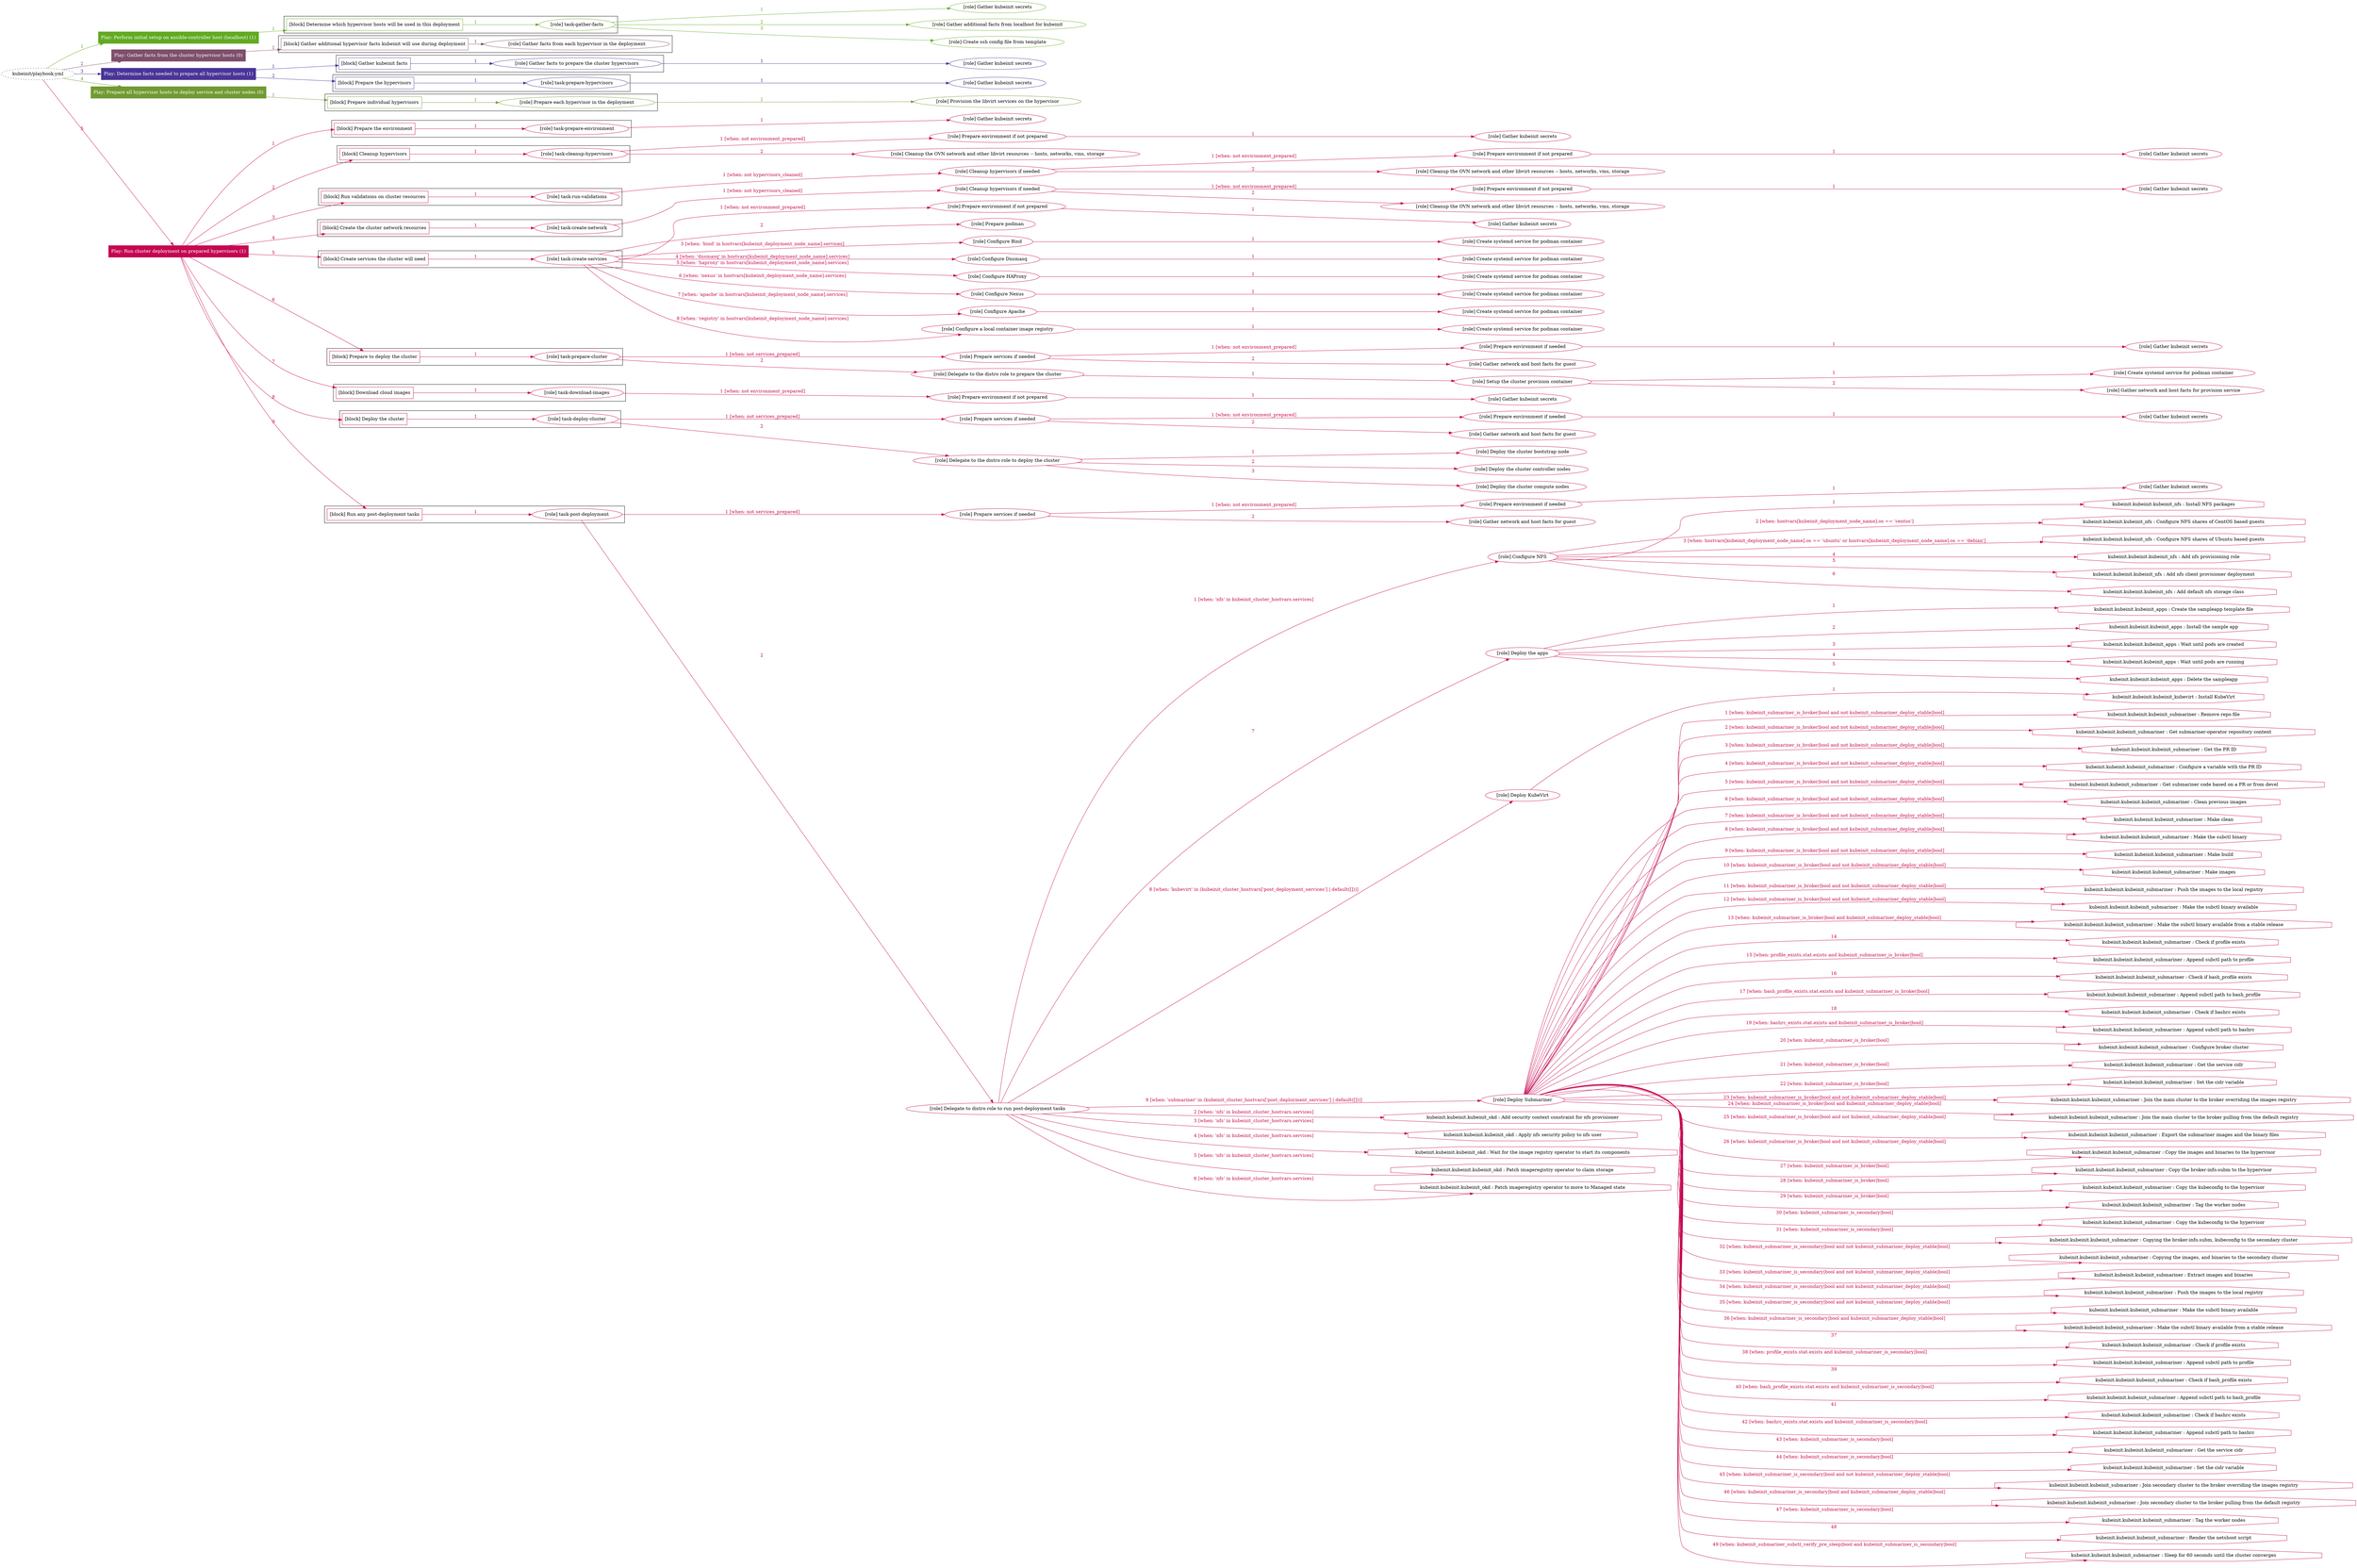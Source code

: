 digraph {
	graph [concentrate=true ordering=in rankdir=LR ratio=fill]
	edge [esep=5 sep=10]
	"kubeinit/playbook.yml" [URL="/home/runner/work/kubeinit/kubeinit/kubeinit/playbook.yml" id=playbook_634500bf style=dotted]
	play_9418c26e [label="Play: Perform initial setup on ansible-controller host (localhost) (1)" URL="/home/runner/work/kubeinit/kubeinit/kubeinit/playbook.yml" color="#61aa22" fontcolor="#ffffff" id=play_9418c26e shape=box style=filled tooltip=localhost]
	"kubeinit/playbook.yml" -> play_9418c26e [label="1 " color="#61aa22" fontcolor="#61aa22" id=edge_c4ae12bf labeltooltip="1 " tooltip="1 "]
	subgraph "Gather kubeinit secrets" {
		role_faa72bab [label="[role] Gather kubeinit secrets" URL="/home/runner/.ansible/collections/ansible_collections/kubeinit/kubeinit/roles/kubeinit_prepare/tasks/build_hypervisors_group.yml" color="#61aa22" id=role_faa72bab tooltip="Gather kubeinit secrets"]
	}
	subgraph "Gather additional facts from localhost for kubeinit" {
		role_ca47de5f [label="[role] Gather additional facts from localhost for kubeinit" URL="/home/runner/.ansible/collections/ansible_collections/kubeinit/kubeinit/roles/kubeinit_prepare/tasks/build_hypervisors_group.yml" color="#61aa22" id=role_ca47de5f tooltip="Gather additional facts from localhost for kubeinit"]
	}
	subgraph "Create ssh config file from template" {
		role_1ce826d3 [label="[role] Create ssh config file from template" URL="/home/runner/.ansible/collections/ansible_collections/kubeinit/kubeinit/roles/kubeinit_prepare/tasks/build_hypervisors_group.yml" color="#61aa22" id=role_1ce826d3 tooltip="Create ssh config file from template"]
	}
	subgraph "task-gather-facts" {
		role_c7a13328 [label="[role] task-gather-facts" URL="/home/runner/work/kubeinit/kubeinit/kubeinit/playbook.yml" color="#61aa22" id=role_c7a13328 tooltip="task-gather-facts"]
		role_c7a13328 -> role_faa72bab [label="1 " color="#61aa22" fontcolor="#61aa22" id=edge_440f23cb labeltooltip="1 " tooltip="1 "]
		role_c7a13328 -> role_ca47de5f [label="2 " color="#61aa22" fontcolor="#61aa22" id=edge_f145fd67 labeltooltip="2 " tooltip="2 "]
		role_c7a13328 -> role_1ce826d3 [label="3 " color="#61aa22" fontcolor="#61aa22" id=edge_8ac43461 labeltooltip="3 " tooltip="3 "]
	}
	subgraph "Play: Perform initial setup on ansible-controller host (localhost) (1)" {
		play_9418c26e -> block_ac2bfc87 [label=1 color="#61aa22" fontcolor="#61aa22" id=edge_8ed203f0 labeltooltip=1 tooltip=1]
		subgraph cluster_block_ac2bfc87 {
			block_ac2bfc87 [label="[block] Determine which hypervisor hosts will be used in this deployment" URL="/home/runner/work/kubeinit/kubeinit/kubeinit/playbook.yml" color="#61aa22" id=block_ac2bfc87 labeltooltip="Determine which hypervisor hosts will be used in this deployment" shape=box tooltip="Determine which hypervisor hosts will be used in this deployment"]
			block_ac2bfc87 -> role_c7a13328 [label="1 " color="#61aa22" fontcolor="#61aa22" id=edge_c487df9a labeltooltip="1 " tooltip="1 "]
		}
	}
	play_e4ee09c7 [label="Play: Gather facts from the cluster hypervisor hosts (0)" URL="/home/runner/work/kubeinit/kubeinit/kubeinit/playbook.yml" color="#7e4e6b" fontcolor="#ffffff" id=play_e4ee09c7 shape=box style=filled tooltip="Play: Gather facts from the cluster hypervisor hosts (0)"]
	"kubeinit/playbook.yml" -> play_e4ee09c7 [label="2 " color="#7e4e6b" fontcolor="#7e4e6b" id=edge_8ad7e3e1 labeltooltip="2 " tooltip="2 "]
	subgraph "Gather facts from each hypervisor in the deployment" {
		role_a341209e [label="[role] Gather facts from each hypervisor in the deployment" URL="/home/runner/work/kubeinit/kubeinit/kubeinit/playbook.yml" color="#7e4e6b" id=role_a341209e tooltip="Gather facts from each hypervisor in the deployment"]
	}
	subgraph "Play: Gather facts from the cluster hypervisor hosts (0)" {
		play_e4ee09c7 -> block_85d2c1cd [label=1 color="#7e4e6b" fontcolor="#7e4e6b" id=edge_2bf8903c labeltooltip=1 tooltip=1]
		subgraph cluster_block_85d2c1cd {
			block_85d2c1cd [label="[block] Gather additional hypervisor facts kubeinit will use during deployment" URL="/home/runner/work/kubeinit/kubeinit/kubeinit/playbook.yml" color="#7e4e6b" id=block_85d2c1cd labeltooltip="Gather additional hypervisor facts kubeinit will use during deployment" shape=box tooltip="Gather additional hypervisor facts kubeinit will use during deployment"]
			block_85d2c1cd -> role_a341209e [label="1 " color="#7e4e6b" fontcolor="#7e4e6b" id=edge_2034d697 labeltooltip="1 " tooltip="1 "]
		}
	}
	play_3d86b7a7 [label="Play: Determine facts needed to prepare all hypervisor hosts (1)" URL="/home/runner/work/kubeinit/kubeinit/kubeinit/playbook.yml" color="#4a3498" fontcolor="#ffffff" id=play_3d86b7a7 shape=box style=filled tooltip=localhost]
	"kubeinit/playbook.yml" -> play_3d86b7a7 [label="3 " color="#4a3498" fontcolor="#4a3498" id=edge_23eae6ea labeltooltip="3 " tooltip="3 "]
	subgraph "Gather kubeinit secrets" {
		role_609e5042 [label="[role] Gather kubeinit secrets" URL="/home/runner/.ansible/collections/ansible_collections/kubeinit/kubeinit/roles/kubeinit_prepare/tasks/gather_kubeinit_facts.yml" color="#4a3498" id=role_609e5042 tooltip="Gather kubeinit secrets"]
	}
	subgraph "Gather facts to prepare the cluster hypervisors" {
		role_a3d02ffc [label="[role] Gather facts to prepare the cluster hypervisors" URL="/home/runner/work/kubeinit/kubeinit/kubeinit/playbook.yml" color="#4a3498" id=role_a3d02ffc tooltip="Gather facts to prepare the cluster hypervisors"]
		role_a3d02ffc -> role_609e5042 [label="1 " color="#4a3498" fontcolor="#4a3498" id=edge_0e681d11 labeltooltip="1 " tooltip="1 "]
	}
	subgraph "Gather kubeinit secrets" {
		role_630ffe80 [label="[role] Gather kubeinit secrets" URL="/home/runner/.ansible/collections/ansible_collections/kubeinit/kubeinit/roles/kubeinit_prepare/tasks/gather_kubeinit_facts.yml" color="#4a3498" id=role_630ffe80 tooltip="Gather kubeinit secrets"]
	}
	subgraph "task-prepare-hypervisors" {
		role_2e738f47 [label="[role] task-prepare-hypervisors" URL="/home/runner/work/kubeinit/kubeinit/kubeinit/playbook.yml" color="#4a3498" id=role_2e738f47 tooltip="task-prepare-hypervisors"]
		role_2e738f47 -> role_630ffe80 [label="1 " color="#4a3498" fontcolor="#4a3498" id=edge_632de4e4 labeltooltip="1 " tooltip="1 "]
	}
	subgraph "Play: Determine facts needed to prepare all hypervisor hosts (1)" {
		play_3d86b7a7 -> block_8a455cc0 [label=1 color="#4a3498" fontcolor="#4a3498" id=edge_5f3e0832 labeltooltip=1 tooltip=1]
		subgraph cluster_block_8a455cc0 {
			block_8a455cc0 [label="[block] Gather kubeinit facts" URL="/home/runner/work/kubeinit/kubeinit/kubeinit/playbook.yml" color="#4a3498" id=block_8a455cc0 labeltooltip="Gather kubeinit facts" shape=box tooltip="Gather kubeinit facts"]
			block_8a455cc0 -> role_a3d02ffc [label="1 " color="#4a3498" fontcolor="#4a3498" id=edge_b0cafb4e labeltooltip="1 " tooltip="1 "]
		}
		play_3d86b7a7 -> block_afcc29b1 [label=2 color="#4a3498" fontcolor="#4a3498" id=edge_aaf0aa0e labeltooltip=2 tooltip=2]
		subgraph cluster_block_afcc29b1 {
			block_afcc29b1 [label="[block] Prepare the hypervisors" URL="/home/runner/work/kubeinit/kubeinit/kubeinit/playbook.yml" color="#4a3498" id=block_afcc29b1 labeltooltip="Prepare the hypervisors" shape=box tooltip="Prepare the hypervisors"]
			block_afcc29b1 -> role_2e738f47 [label="1 " color="#4a3498" fontcolor="#4a3498" id=edge_31fa2f8e labeltooltip="1 " tooltip="1 "]
		}
	}
	play_3f1b52b1 [label="Play: Prepare all hypervisor hosts to deploy service and cluster nodes (0)" URL="/home/runner/work/kubeinit/kubeinit/kubeinit/playbook.yml" color="#719a32" fontcolor="#ffffff" id=play_3f1b52b1 shape=box style=filled tooltip="Play: Prepare all hypervisor hosts to deploy service and cluster nodes (0)"]
	"kubeinit/playbook.yml" -> play_3f1b52b1 [label="4 " color="#719a32" fontcolor="#719a32" id=edge_de893342 labeltooltip="4 " tooltip="4 "]
	subgraph "Provision the libvirt services on the hypervisor" {
		role_acc39840 [label="[role] Provision the libvirt services on the hypervisor" URL="/home/runner/.ansible/collections/ansible_collections/kubeinit/kubeinit/roles/kubeinit_prepare/tasks/prepare_hypervisor.yml" color="#719a32" id=role_acc39840 tooltip="Provision the libvirt services on the hypervisor"]
	}
	subgraph "Prepare each hypervisor in the deployment" {
		role_2ffd6a3d [label="[role] Prepare each hypervisor in the deployment" URL="/home/runner/work/kubeinit/kubeinit/kubeinit/playbook.yml" color="#719a32" id=role_2ffd6a3d tooltip="Prepare each hypervisor in the deployment"]
		role_2ffd6a3d -> role_acc39840 [label="1 " color="#719a32" fontcolor="#719a32" id=edge_59e0afdf labeltooltip="1 " tooltip="1 "]
	}
	subgraph "Play: Prepare all hypervisor hosts to deploy service and cluster nodes (0)" {
		play_3f1b52b1 -> block_d3c15e80 [label=1 color="#719a32" fontcolor="#719a32" id=edge_39fe49d2 labeltooltip=1 tooltip=1]
		subgraph cluster_block_d3c15e80 {
			block_d3c15e80 [label="[block] Prepare individual hypervisors" URL="/home/runner/work/kubeinit/kubeinit/kubeinit/playbook.yml" color="#719a32" id=block_d3c15e80 labeltooltip="Prepare individual hypervisors" shape=box tooltip="Prepare individual hypervisors"]
			block_d3c15e80 -> role_2ffd6a3d [label="1 " color="#719a32" fontcolor="#719a32" id=edge_02517521 labeltooltip="1 " tooltip="1 "]
		}
	}
	play_11ab16ea [label="Play: Run cluster deployment on prepared hypervisors (1)" URL="/home/runner/work/kubeinit/kubeinit/kubeinit/playbook.yml" color="#c50751" fontcolor="#ffffff" id=play_11ab16ea shape=box style=filled tooltip=localhost]
	"kubeinit/playbook.yml" -> play_11ab16ea [label="5 " color="#c50751" fontcolor="#c50751" id=edge_810e4a9d labeltooltip="5 " tooltip="5 "]
	subgraph "Gather kubeinit secrets" {
		role_6c97e916 [label="[role] Gather kubeinit secrets" URL="/home/runner/.ansible/collections/ansible_collections/kubeinit/kubeinit/roles/kubeinit_prepare/tasks/gather_kubeinit_facts.yml" color="#c50751" id=role_6c97e916 tooltip="Gather kubeinit secrets"]
	}
	subgraph "task-prepare-environment" {
		role_423f2ef3 [label="[role] task-prepare-environment" URL="/home/runner/work/kubeinit/kubeinit/kubeinit/playbook.yml" color="#c50751" id=role_423f2ef3 tooltip="task-prepare-environment"]
		role_423f2ef3 -> role_6c97e916 [label="1 " color="#c50751" fontcolor="#c50751" id=edge_3c5f9cb6 labeltooltip="1 " tooltip="1 "]
	}
	subgraph "Gather kubeinit secrets" {
		role_a56a4dcf [label="[role] Gather kubeinit secrets" URL="/home/runner/.ansible/collections/ansible_collections/kubeinit/kubeinit/roles/kubeinit_prepare/tasks/gather_kubeinit_facts.yml" color="#c50751" id=role_a56a4dcf tooltip="Gather kubeinit secrets"]
	}
	subgraph "Prepare environment if not prepared" {
		role_3de9faf0 [label="[role] Prepare environment if not prepared" URL="/home/runner/.ansible/collections/ansible_collections/kubeinit/kubeinit/roles/kubeinit_prepare/tasks/cleanup_hypervisors.yml" color="#c50751" id=role_3de9faf0 tooltip="Prepare environment if not prepared"]
		role_3de9faf0 -> role_a56a4dcf [label="1 " color="#c50751" fontcolor="#c50751" id=edge_d0cc8d3d labeltooltip="1 " tooltip="1 "]
	}
	subgraph "Cleanup the OVN network and other libvirt resources -- hosts, networks, vms, storage" {
		role_1fae1b07 [label="[role] Cleanup the OVN network and other libvirt resources -- hosts, networks, vms, storage" URL="/home/runner/.ansible/collections/ansible_collections/kubeinit/kubeinit/roles/kubeinit_prepare/tasks/cleanup_hypervisors.yml" color="#c50751" id=role_1fae1b07 tooltip="Cleanup the OVN network and other libvirt resources -- hosts, networks, vms, storage"]
	}
	subgraph "task-cleanup-hypervisors" {
		role_e48ad9b1 [label="[role] task-cleanup-hypervisors" URL="/home/runner/work/kubeinit/kubeinit/kubeinit/playbook.yml" color="#c50751" id=role_e48ad9b1 tooltip="task-cleanup-hypervisors"]
		role_e48ad9b1 -> role_3de9faf0 [label="1 [when: not environment_prepared]" color="#c50751" fontcolor="#c50751" id=edge_994322d0 labeltooltip="1 [when: not environment_prepared]" tooltip="1 [when: not environment_prepared]"]
		role_e48ad9b1 -> role_1fae1b07 [label="2 " color="#c50751" fontcolor="#c50751" id=edge_166e04db labeltooltip="2 " tooltip="2 "]
	}
	subgraph "Gather kubeinit secrets" {
		role_562de2bf [label="[role] Gather kubeinit secrets" URL="/home/runner/.ansible/collections/ansible_collections/kubeinit/kubeinit/roles/kubeinit_prepare/tasks/gather_kubeinit_facts.yml" color="#c50751" id=role_562de2bf tooltip="Gather kubeinit secrets"]
	}
	subgraph "Prepare environment if not prepared" {
		role_5bda03d1 [label="[role] Prepare environment if not prepared" URL="/home/runner/.ansible/collections/ansible_collections/kubeinit/kubeinit/roles/kubeinit_prepare/tasks/cleanup_hypervisors.yml" color="#c50751" id=role_5bda03d1 tooltip="Prepare environment if not prepared"]
		role_5bda03d1 -> role_562de2bf [label="1 " color="#c50751" fontcolor="#c50751" id=edge_2c1921b8 labeltooltip="1 " tooltip="1 "]
	}
	subgraph "Cleanup the OVN network and other libvirt resources -- hosts, networks, vms, storage" {
		role_7ee736b8 [label="[role] Cleanup the OVN network and other libvirt resources -- hosts, networks, vms, storage" URL="/home/runner/.ansible/collections/ansible_collections/kubeinit/kubeinit/roles/kubeinit_prepare/tasks/cleanup_hypervisors.yml" color="#c50751" id=role_7ee736b8 tooltip="Cleanup the OVN network and other libvirt resources -- hosts, networks, vms, storage"]
	}
	subgraph "Cleanup hypervisors if needed" {
		role_e5f09ee7 [label="[role] Cleanup hypervisors if needed" URL="/home/runner/.ansible/collections/ansible_collections/kubeinit/kubeinit/roles/kubeinit_validations/tasks/main.yml" color="#c50751" id=role_e5f09ee7 tooltip="Cleanup hypervisors if needed"]
		role_e5f09ee7 -> role_5bda03d1 [label="1 [when: not environment_prepared]" color="#c50751" fontcolor="#c50751" id=edge_2e39708b labeltooltip="1 [when: not environment_prepared]" tooltip="1 [when: not environment_prepared]"]
		role_e5f09ee7 -> role_7ee736b8 [label="2 " color="#c50751" fontcolor="#c50751" id=edge_d1d39019 labeltooltip="2 " tooltip="2 "]
	}
	subgraph "task-run-validations" {
		role_1dd12b1f [label="[role] task-run-validations" URL="/home/runner/work/kubeinit/kubeinit/kubeinit/playbook.yml" color="#c50751" id=role_1dd12b1f tooltip="task-run-validations"]
		role_1dd12b1f -> role_e5f09ee7 [label="1 [when: not hypervisors_cleaned]" color="#c50751" fontcolor="#c50751" id=edge_2b1652d6 labeltooltip="1 [when: not hypervisors_cleaned]" tooltip="1 [when: not hypervisors_cleaned]"]
	}
	subgraph "Gather kubeinit secrets" {
		role_8cad067d [label="[role] Gather kubeinit secrets" URL="/home/runner/.ansible/collections/ansible_collections/kubeinit/kubeinit/roles/kubeinit_prepare/tasks/gather_kubeinit_facts.yml" color="#c50751" id=role_8cad067d tooltip="Gather kubeinit secrets"]
	}
	subgraph "Prepare environment if not prepared" {
		role_68ef7282 [label="[role] Prepare environment if not prepared" URL="/home/runner/.ansible/collections/ansible_collections/kubeinit/kubeinit/roles/kubeinit_prepare/tasks/cleanup_hypervisors.yml" color="#c50751" id=role_68ef7282 tooltip="Prepare environment if not prepared"]
		role_68ef7282 -> role_8cad067d [label="1 " color="#c50751" fontcolor="#c50751" id=edge_a9a8e9b7 labeltooltip="1 " tooltip="1 "]
	}
	subgraph "Cleanup the OVN network and other libvirt resources -- hosts, networks, vms, storage" {
		role_6c0718ee [label="[role] Cleanup the OVN network and other libvirt resources -- hosts, networks, vms, storage" URL="/home/runner/.ansible/collections/ansible_collections/kubeinit/kubeinit/roles/kubeinit_prepare/tasks/cleanup_hypervisors.yml" color="#c50751" id=role_6c0718ee tooltip="Cleanup the OVN network and other libvirt resources -- hosts, networks, vms, storage"]
	}
	subgraph "Cleanup hypervisors if needed" {
		role_7a138595 [label="[role] Cleanup hypervisors if needed" URL="/home/runner/.ansible/collections/ansible_collections/kubeinit/kubeinit/roles/kubeinit_libvirt/tasks/create_network.yml" color="#c50751" id=role_7a138595 tooltip="Cleanup hypervisors if needed"]
		role_7a138595 -> role_68ef7282 [label="1 [when: not environment_prepared]" color="#c50751" fontcolor="#c50751" id=edge_ecd6e6f8 labeltooltip="1 [when: not environment_prepared]" tooltip="1 [when: not environment_prepared]"]
		role_7a138595 -> role_6c0718ee [label="2 " color="#c50751" fontcolor="#c50751" id=edge_9ba43e3b labeltooltip="2 " tooltip="2 "]
	}
	subgraph "task-create-network" {
		role_6012a81b [label="[role] task-create-network" URL="/home/runner/work/kubeinit/kubeinit/kubeinit/playbook.yml" color="#c50751" id=role_6012a81b tooltip="task-create-network"]
		role_6012a81b -> role_7a138595 [label="1 [when: not hypervisors_cleaned]" color="#c50751" fontcolor="#c50751" id=edge_de01f50d labeltooltip="1 [when: not hypervisors_cleaned]" tooltip="1 [when: not hypervisors_cleaned]"]
	}
	subgraph "Gather kubeinit secrets" {
		role_54e84eba [label="[role] Gather kubeinit secrets" URL="/home/runner/.ansible/collections/ansible_collections/kubeinit/kubeinit/roles/kubeinit_prepare/tasks/gather_kubeinit_facts.yml" color="#c50751" id=role_54e84eba tooltip="Gather kubeinit secrets"]
	}
	subgraph "Prepare environment if not prepared" {
		role_ab2b8280 [label="[role] Prepare environment if not prepared" URL="/home/runner/.ansible/collections/ansible_collections/kubeinit/kubeinit/roles/kubeinit_services/tasks/main.yml" color="#c50751" id=role_ab2b8280 tooltip="Prepare environment if not prepared"]
		role_ab2b8280 -> role_54e84eba [label="1 " color="#c50751" fontcolor="#c50751" id=edge_2ea70101 labeltooltip="1 " tooltip="1 "]
	}
	subgraph "Prepare podman" {
		role_12a02a45 [label="[role] Prepare podman" URL="/home/runner/.ansible/collections/ansible_collections/kubeinit/kubeinit/roles/kubeinit_services/tasks/00_create_service_pod.yml" color="#c50751" id=role_12a02a45 tooltip="Prepare podman"]
	}
	subgraph "Create systemd service for podman container" {
		role_6087318e [label="[role] Create systemd service for podman container" URL="/home/runner/.ansible/collections/ansible_collections/kubeinit/kubeinit/roles/kubeinit_bind/tasks/main.yml" color="#c50751" id=role_6087318e tooltip="Create systemd service for podman container"]
	}
	subgraph "Configure Bind" {
		role_510e8930 [label="[role] Configure Bind" URL="/home/runner/.ansible/collections/ansible_collections/kubeinit/kubeinit/roles/kubeinit_services/tasks/start_services_containers.yml" color="#c50751" id=role_510e8930 tooltip="Configure Bind"]
		role_510e8930 -> role_6087318e [label="1 " color="#c50751" fontcolor="#c50751" id=edge_cf7cb05b labeltooltip="1 " tooltip="1 "]
	}
	subgraph "Create systemd service for podman container" {
		role_7584eff8 [label="[role] Create systemd service for podman container" URL="/home/runner/.ansible/collections/ansible_collections/kubeinit/kubeinit/roles/kubeinit_dnsmasq/tasks/main.yml" color="#c50751" id=role_7584eff8 tooltip="Create systemd service for podman container"]
	}
	subgraph "Configure Dnsmasq" {
		role_485f10dd [label="[role] Configure Dnsmasq" URL="/home/runner/.ansible/collections/ansible_collections/kubeinit/kubeinit/roles/kubeinit_services/tasks/start_services_containers.yml" color="#c50751" id=role_485f10dd tooltip="Configure Dnsmasq"]
		role_485f10dd -> role_7584eff8 [label="1 " color="#c50751" fontcolor="#c50751" id=edge_c5b481b0 labeltooltip="1 " tooltip="1 "]
	}
	subgraph "Create systemd service for podman container" {
		role_3961b651 [label="[role] Create systemd service for podman container" URL="/home/runner/.ansible/collections/ansible_collections/kubeinit/kubeinit/roles/kubeinit_haproxy/tasks/main.yml" color="#c50751" id=role_3961b651 tooltip="Create systemd service for podman container"]
	}
	subgraph "Configure HAProxy" {
		role_d8abb8b9 [label="[role] Configure HAProxy" URL="/home/runner/.ansible/collections/ansible_collections/kubeinit/kubeinit/roles/kubeinit_services/tasks/start_services_containers.yml" color="#c50751" id=role_d8abb8b9 tooltip="Configure HAProxy"]
		role_d8abb8b9 -> role_3961b651 [label="1 " color="#c50751" fontcolor="#c50751" id=edge_bb520bd4 labeltooltip="1 " tooltip="1 "]
	}
	subgraph "Create systemd service for podman container" {
		role_8680cf8a [label="[role] Create systemd service for podman container" URL="/home/runner/.ansible/collections/ansible_collections/kubeinit/kubeinit/roles/kubeinit_nexus/tasks/main.yml" color="#c50751" id=role_8680cf8a tooltip="Create systemd service for podman container"]
	}
	subgraph "Configure Nexus" {
		role_7d4f2e82 [label="[role] Configure Nexus" URL="/home/runner/.ansible/collections/ansible_collections/kubeinit/kubeinit/roles/kubeinit_services/tasks/start_services_containers.yml" color="#c50751" id=role_7d4f2e82 tooltip="Configure Nexus"]
		role_7d4f2e82 -> role_8680cf8a [label="1 " color="#c50751" fontcolor="#c50751" id=edge_fd463245 labeltooltip="1 " tooltip="1 "]
	}
	subgraph "Create systemd service for podman container" {
		role_8c90ba10 [label="[role] Create systemd service for podman container" URL="/home/runner/.ansible/collections/ansible_collections/kubeinit/kubeinit/roles/kubeinit_apache/tasks/main.yml" color="#c50751" id=role_8c90ba10 tooltip="Create systemd service for podman container"]
	}
	subgraph "Configure Apache" {
		role_5380ba89 [label="[role] Configure Apache" URL="/home/runner/.ansible/collections/ansible_collections/kubeinit/kubeinit/roles/kubeinit_services/tasks/start_services_containers.yml" color="#c50751" id=role_5380ba89 tooltip="Configure Apache"]
		role_5380ba89 -> role_8c90ba10 [label="1 " color="#c50751" fontcolor="#c50751" id=edge_8e94f675 labeltooltip="1 " tooltip="1 "]
	}
	subgraph "Create systemd service for podman container" {
		role_8f820841 [label="[role] Create systemd service for podman container" URL="/home/runner/.ansible/collections/ansible_collections/kubeinit/kubeinit/roles/kubeinit_registry/tasks/main.yml" color="#c50751" id=role_8f820841 tooltip="Create systemd service for podman container"]
	}
	subgraph "Configure a local container image registry" {
		role_d3aea86d [label="[role] Configure a local container image registry" URL="/home/runner/.ansible/collections/ansible_collections/kubeinit/kubeinit/roles/kubeinit_services/tasks/start_services_containers.yml" color="#c50751" id=role_d3aea86d tooltip="Configure a local container image registry"]
		role_d3aea86d -> role_8f820841 [label="1 " color="#c50751" fontcolor="#c50751" id=edge_06fc6fe2 labeltooltip="1 " tooltip="1 "]
	}
	subgraph "task-create-services" {
		role_b91d4d3f [label="[role] task-create-services" URL="/home/runner/work/kubeinit/kubeinit/kubeinit/playbook.yml" color="#c50751" id=role_b91d4d3f tooltip="task-create-services"]
		role_b91d4d3f -> role_ab2b8280 [label="1 [when: not environment_prepared]" color="#c50751" fontcolor="#c50751" id=edge_926eef4c labeltooltip="1 [when: not environment_prepared]" tooltip="1 [when: not environment_prepared]"]
		role_b91d4d3f -> role_12a02a45 [label="2 " color="#c50751" fontcolor="#c50751" id=edge_a463d87c labeltooltip="2 " tooltip="2 "]
		role_b91d4d3f -> role_510e8930 [label="3 [when: 'bind' in hostvars[kubeinit_deployment_node_name].services]" color="#c50751" fontcolor="#c50751" id=edge_cc6188bc labeltooltip="3 [when: 'bind' in hostvars[kubeinit_deployment_node_name].services]" tooltip="3 [when: 'bind' in hostvars[kubeinit_deployment_node_name].services]"]
		role_b91d4d3f -> role_485f10dd [label="4 [when: 'dnsmasq' in hostvars[kubeinit_deployment_node_name].services]" color="#c50751" fontcolor="#c50751" id=edge_ab07ed48 labeltooltip="4 [when: 'dnsmasq' in hostvars[kubeinit_deployment_node_name].services]" tooltip="4 [when: 'dnsmasq' in hostvars[kubeinit_deployment_node_name].services]"]
		role_b91d4d3f -> role_d8abb8b9 [label="5 [when: 'haproxy' in hostvars[kubeinit_deployment_node_name].services]" color="#c50751" fontcolor="#c50751" id=edge_8bf7ab81 labeltooltip="5 [when: 'haproxy' in hostvars[kubeinit_deployment_node_name].services]" tooltip="5 [when: 'haproxy' in hostvars[kubeinit_deployment_node_name].services]"]
		role_b91d4d3f -> role_7d4f2e82 [label="6 [when: 'nexus' in hostvars[kubeinit_deployment_node_name].services]" color="#c50751" fontcolor="#c50751" id=edge_9c4dd206 labeltooltip="6 [when: 'nexus' in hostvars[kubeinit_deployment_node_name].services]" tooltip="6 [when: 'nexus' in hostvars[kubeinit_deployment_node_name].services]"]
		role_b91d4d3f -> role_5380ba89 [label="7 [when: 'apache' in hostvars[kubeinit_deployment_node_name].services]" color="#c50751" fontcolor="#c50751" id=edge_d586fc42 labeltooltip="7 [when: 'apache' in hostvars[kubeinit_deployment_node_name].services]" tooltip="7 [when: 'apache' in hostvars[kubeinit_deployment_node_name].services]"]
		role_b91d4d3f -> role_d3aea86d [label="8 [when: 'registry' in hostvars[kubeinit_deployment_node_name].services]" color="#c50751" fontcolor="#c50751" id=edge_582a3a11 labeltooltip="8 [when: 'registry' in hostvars[kubeinit_deployment_node_name].services]" tooltip="8 [when: 'registry' in hostvars[kubeinit_deployment_node_name].services]"]
	}
	subgraph "Gather kubeinit secrets" {
		role_56089e7b [label="[role] Gather kubeinit secrets" URL="/home/runner/.ansible/collections/ansible_collections/kubeinit/kubeinit/roles/kubeinit_prepare/tasks/gather_kubeinit_facts.yml" color="#c50751" id=role_56089e7b tooltip="Gather kubeinit secrets"]
	}
	subgraph "Prepare environment if needed" {
		role_be9d8e97 [label="[role] Prepare environment if needed" URL="/home/runner/.ansible/collections/ansible_collections/kubeinit/kubeinit/roles/kubeinit_services/tasks/prepare_services.yml" color="#c50751" id=role_be9d8e97 tooltip="Prepare environment if needed"]
		role_be9d8e97 -> role_56089e7b [label="1 " color="#c50751" fontcolor="#c50751" id=edge_fdb09f72 labeltooltip="1 " tooltip="1 "]
	}
	subgraph "Gather network and host facts for guest" {
		role_62ccd00c [label="[role] Gather network and host facts for guest" URL="/home/runner/.ansible/collections/ansible_collections/kubeinit/kubeinit/roles/kubeinit_services/tasks/prepare_services.yml" color="#c50751" id=role_62ccd00c tooltip="Gather network and host facts for guest"]
	}
	subgraph "Prepare services if needed" {
		role_c5b8eca0 [label="[role] Prepare services if needed" URL="/home/runner/.ansible/collections/ansible_collections/kubeinit/kubeinit/roles/kubeinit_prepare/tasks/prepare_cluster.yml" color="#c50751" id=role_c5b8eca0 tooltip="Prepare services if needed"]
		role_c5b8eca0 -> role_be9d8e97 [label="1 [when: not environment_prepared]" color="#c50751" fontcolor="#c50751" id=edge_b2f085ad labeltooltip="1 [when: not environment_prepared]" tooltip="1 [when: not environment_prepared]"]
		role_c5b8eca0 -> role_62ccd00c [label="2 " color="#c50751" fontcolor="#c50751" id=edge_3c0e6317 labeltooltip="2 " tooltip="2 "]
	}
	subgraph "Create systemd service for podman container" {
		role_c2f3e5dc [label="[role] Create systemd service for podman container" URL="/home/runner/.ansible/collections/ansible_collections/kubeinit/kubeinit/roles/kubeinit_services/tasks/create_provision_container.yml" color="#c50751" id=role_c2f3e5dc tooltip="Create systemd service for podman container"]
	}
	subgraph "Gather network and host facts for provision service" {
		role_47fa04d3 [label="[role] Gather network and host facts for provision service" URL="/home/runner/.ansible/collections/ansible_collections/kubeinit/kubeinit/roles/kubeinit_services/tasks/create_provision_container.yml" color="#c50751" id=role_47fa04d3 tooltip="Gather network and host facts for provision service"]
	}
	subgraph "Setup the cluster provision container" {
		role_9f267455 [label="[role] Setup the cluster provision container" URL="/home/runner/.ansible/collections/ansible_collections/kubeinit/kubeinit/roles/kubeinit_okd/tasks/prepare_cluster.yml" color="#c50751" id=role_9f267455 tooltip="Setup the cluster provision container"]
		role_9f267455 -> role_c2f3e5dc [label="1 " color="#c50751" fontcolor="#c50751" id=edge_e57a2c01 labeltooltip="1 " tooltip="1 "]
		role_9f267455 -> role_47fa04d3 [label="2 " color="#c50751" fontcolor="#c50751" id=edge_0b783f44 labeltooltip="2 " tooltip="2 "]
	}
	subgraph "Delegate to the distro role to prepare the cluster" {
		role_14d272da [label="[role] Delegate to the distro role to prepare the cluster" URL="/home/runner/.ansible/collections/ansible_collections/kubeinit/kubeinit/roles/kubeinit_prepare/tasks/prepare_cluster.yml" color="#c50751" id=role_14d272da tooltip="Delegate to the distro role to prepare the cluster"]
		role_14d272da -> role_9f267455 [label="1 " color="#c50751" fontcolor="#c50751" id=edge_f2004bae labeltooltip="1 " tooltip="1 "]
	}
	subgraph "task-prepare-cluster" {
		role_a1044b9e [label="[role] task-prepare-cluster" URL="/home/runner/work/kubeinit/kubeinit/kubeinit/playbook.yml" color="#c50751" id=role_a1044b9e tooltip="task-prepare-cluster"]
		role_a1044b9e -> role_c5b8eca0 [label="1 [when: not services_prepared]" color="#c50751" fontcolor="#c50751" id=edge_a4be15c2 labeltooltip="1 [when: not services_prepared]" tooltip="1 [when: not services_prepared]"]
		role_a1044b9e -> role_14d272da [label="2 " color="#c50751" fontcolor="#c50751" id=edge_685a0ede labeltooltip="2 " tooltip="2 "]
	}
	subgraph "Gather kubeinit secrets" {
		role_8610c4e7 [label="[role] Gather kubeinit secrets" URL="/home/runner/.ansible/collections/ansible_collections/kubeinit/kubeinit/roles/kubeinit_prepare/tasks/gather_kubeinit_facts.yml" color="#c50751" id=role_8610c4e7 tooltip="Gather kubeinit secrets"]
	}
	subgraph "Prepare environment if not prepared" {
		role_226f4930 [label="[role] Prepare environment if not prepared" URL="/home/runner/.ansible/collections/ansible_collections/kubeinit/kubeinit/roles/kubeinit_libvirt/tasks/download_cloud_images.yml" color="#c50751" id=role_226f4930 tooltip="Prepare environment if not prepared"]
		role_226f4930 -> role_8610c4e7 [label="1 " color="#c50751" fontcolor="#c50751" id=edge_4272b07a labeltooltip="1 " tooltip="1 "]
	}
	subgraph "task-download-images" {
		role_be80f8d0 [label="[role] task-download-images" URL="/home/runner/work/kubeinit/kubeinit/kubeinit/playbook.yml" color="#c50751" id=role_be80f8d0 tooltip="task-download-images"]
		role_be80f8d0 -> role_226f4930 [label="1 [when: not environment_prepared]" color="#c50751" fontcolor="#c50751" id=edge_db99cdd0 labeltooltip="1 [when: not environment_prepared]" tooltip="1 [when: not environment_prepared]"]
	}
	subgraph "Gather kubeinit secrets" {
		role_5ca1822a [label="[role] Gather kubeinit secrets" URL="/home/runner/.ansible/collections/ansible_collections/kubeinit/kubeinit/roles/kubeinit_prepare/tasks/gather_kubeinit_facts.yml" color="#c50751" id=role_5ca1822a tooltip="Gather kubeinit secrets"]
	}
	subgraph "Prepare environment if needed" {
		role_9aedde96 [label="[role] Prepare environment if needed" URL="/home/runner/.ansible/collections/ansible_collections/kubeinit/kubeinit/roles/kubeinit_services/tasks/prepare_services.yml" color="#c50751" id=role_9aedde96 tooltip="Prepare environment if needed"]
		role_9aedde96 -> role_5ca1822a [label="1 " color="#c50751" fontcolor="#c50751" id=edge_813e3a1d labeltooltip="1 " tooltip="1 "]
	}
	subgraph "Gather network and host facts for guest" {
		role_fdca78cf [label="[role] Gather network and host facts for guest" URL="/home/runner/.ansible/collections/ansible_collections/kubeinit/kubeinit/roles/kubeinit_services/tasks/prepare_services.yml" color="#c50751" id=role_fdca78cf tooltip="Gather network and host facts for guest"]
	}
	subgraph "Prepare services if needed" {
		role_72dd7793 [label="[role] Prepare services if needed" URL="/home/runner/.ansible/collections/ansible_collections/kubeinit/kubeinit/roles/kubeinit_prepare/tasks/deploy_cluster.yml" color="#c50751" id=role_72dd7793 tooltip="Prepare services if needed"]
		role_72dd7793 -> role_9aedde96 [label="1 [when: not environment_prepared]" color="#c50751" fontcolor="#c50751" id=edge_b6d5f984 labeltooltip="1 [when: not environment_prepared]" tooltip="1 [when: not environment_prepared]"]
		role_72dd7793 -> role_fdca78cf [label="2 " color="#c50751" fontcolor="#c50751" id=edge_57f82c19 labeltooltip="2 " tooltip="2 "]
	}
	subgraph "Deploy the cluster bootstrap node" {
		role_91341f36 [label="[role] Deploy the cluster bootstrap node" URL="/home/runner/.ansible/collections/ansible_collections/kubeinit/kubeinit/roles/kubeinit_okd/tasks/main.yml" color="#c50751" id=role_91341f36 tooltip="Deploy the cluster bootstrap node"]
	}
	subgraph "Deploy the cluster controller nodes" {
		role_41f9633b [label="[role] Deploy the cluster controller nodes" URL="/home/runner/.ansible/collections/ansible_collections/kubeinit/kubeinit/roles/kubeinit_okd/tasks/main.yml" color="#c50751" id=role_41f9633b tooltip="Deploy the cluster controller nodes"]
	}
	subgraph "Deploy the cluster compute nodes" {
		role_0b53f45d [label="[role] Deploy the cluster compute nodes" URL="/home/runner/.ansible/collections/ansible_collections/kubeinit/kubeinit/roles/kubeinit_okd/tasks/main.yml" color="#c50751" id=role_0b53f45d tooltip="Deploy the cluster compute nodes"]
	}
	subgraph "Delegate to the distro role to deploy the cluster" {
		role_ff15cdec [label="[role] Delegate to the distro role to deploy the cluster" URL="/home/runner/.ansible/collections/ansible_collections/kubeinit/kubeinit/roles/kubeinit_prepare/tasks/deploy_cluster.yml" color="#c50751" id=role_ff15cdec tooltip="Delegate to the distro role to deploy the cluster"]
		role_ff15cdec -> role_91341f36 [label="1 " color="#c50751" fontcolor="#c50751" id=edge_6c05e928 labeltooltip="1 " tooltip="1 "]
		role_ff15cdec -> role_41f9633b [label="2 " color="#c50751" fontcolor="#c50751" id=edge_a33951e2 labeltooltip="2 " tooltip="2 "]
		role_ff15cdec -> role_0b53f45d [label="3 " color="#c50751" fontcolor="#c50751" id=edge_aac2912b labeltooltip="3 " tooltip="3 "]
	}
	subgraph "task-deploy-cluster" {
		role_0fb5c79d [label="[role] task-deploy-cluster" URL="/home/runner/work/kubeinit/kubeinit/kubeinit/playbook.yml" color="#c50751" id=role_0fb5c79d tooltip="task-deploy-cluster"]
		role_0fb5c79d -> role_72dd7793 [label="1 [when: not services_prepared]" color="#c50751" fontcolor="#c50751" id=edge_fa1fe642 labeltooltip="1 [when: not services_prepared]" tooltip="1 [when: not services_prepared]"]
		role_0fb5c79d -> role_ff15cdec [label="2 " color="#c50751" fontcolor="#c50751" id=edge_e35a7ea8 labeltooltip="2 " tooltip="2 "]
	}
	subgraph "Gather kubeinit secrets" {
		role_96fdcdc9 [label="[role] Gather kubeinit secrets" URL="/home/runner/.ansible/collections/ansible_collections/kubeinit/kubeinit/roles/kubeinit_prepare/tasks/gather_kubeinit_facts.yml" color="#c50751" id=role_96fdcdc9 tooltip="Gather kubeinit secrets"]
	}
	subgraph "Prepare environment if needed" {
		role_b2eec5bc [label="[role] Prepare environment if needed" URL="/home/runner/.ansible/collections/ansible_collections/kubeinit/kubeinit/roles/kubeinit_services/tasks/prepare_services.yml" color="#c50751" id=role_b2eec5bc tooltip="Prepare environment if needed"]
		role_b2eec5bc -> role_96fdcdc9 [label="1 " color="#c50751" fontcolor="#c50751" id=edge_b446a7e5 labeltooltip="1 " tooltip="1 "]
	}
	subgraph "Gather network and host facts for guest" {
		role_66129286 [label="[role] Gather network and host facts for guest" URL="/home/runner/.ansible/collections/ansible_collections/kubeinit/kubeinit/roles/kubeinit_services/tasks/prepare_services.yml" color="#c50751" id=role_66129286 tooltip="Gather network and host facts for guest"]
	}
	subgraph "Prepare services if needed" {
		role_63bd6b74 [label="[role] Prepare services if needed" URL="/home/runner/.ansible/collections/ansible_collections/kubeinit/kubeinit/roles/kubeinit_prepare/tasks/post_deployment.yml" color="#c50751" id=role_63bd6b74 tooltip="Prepare services if needed"]
		role_63bd6b74 -> role_b2eec5bc [label="1 [when: not environment_prepared]" color="#c50751" fontcolor="#c50751" id=edge_137717fc labeltooltip="1 [when: not environment_prepared]" tooltip="1 [when: not environment_prepared]"]
		role_63bd6b74 -> role_66129286 [label="2 " color="#c50751" fontcolor="#c50751" id=edge_456e876f labeltooltip="2 " tooltip="2 "]
	}
	subgraph "Configure NFS" {
		role_b7b73ca2 [label="[role] Configure NFS" URL="/home/runner/.ansible/collections/ansible_collections/kubeinit/kubeinit/roles/kubeinit_okd/tasks/post_deployment_tasks.yml" color="#c50751" id=role_b7b73ca2 tooltip="Configure NFS"]
		task_a5a2a9f1 [label="kubeinit.kubeinit.kubeinit_nfs : Install NFS packages" URL="/home/runner/.ansible/collections/ansible_collections/kubeinit/kubeinit/roles/kubeinit_nfs/tasks/main.yml" color="#c50751" id=task_a5a2a9f1 shape=octagon tooltip="kubeinit.kubeinit.kubeinit_nfs : Install NFS packages"]
		role_b7b73ca2 -> task_a5a2a9f1 [label="1 " color="#c50751" fontcolor="#c50751" id=edge_a6d0eb8f labeltooltip="1 " tooltip="1 "]
		task_9e0c7960 [label="kubeinit.kubeinit.kubeinit_nfs : Configure NFS shares of CentOS based guests" URL="/home/runner/.ansible/collections/ansible_collections/kubeinit/kubeinit/roles/kubeinit_nfs/tasks/main.yml" color="#c50751" id=task_9e0c7960 shape=octagon tooltip="kubeinit.kubeinit.kubeinit_nfs : Configure NFS shares of CentOS based guests"]
		role_b7b73ca2 -> task_9e0c7960 [label="2 [when: hostvars[kubeinit_deployment_node_name].os == 'centos']" color="#c50751" fontcolor="#c50751" id=edge_34a9afe0 labeltooltip="2 [when: hostvars[kubeinit_deployment_node_name].os == 'centos']" tooltip="2 [when: hostvars[kubeinit_deployment_node_name].os == 'centos']"]
		task_8a6e3c85 [label="kubeinit.kubeinit.kubeinit_nfs : Configure NFS shares of Ubuntu based guests" URL="/home/runner/.ansible/collections/ansible_collections/kubeinit/kubeinit/roles/kubeinit_nfs/tasks/main.yml" color="#c50751" id=task_8a6e3c85 shape=octagon tooltip="kubeinit.kubeinit.kubeinit_nfs : Configure NFS shares of Ubuntu based guests"]
		role_b7b73ca2 -> task_8a6e3c85 [label="3 [when: hostvars[kubeinit_deployment_node_name].os == 'ubuntu' or hostvars[kubeinit_deployment_node_name].os == 'debian']" color="#c50751" fontcolor="#c50751" id=edge_7dfc431b labeltooltip="3 [when: hostvars[kubeinit_deployment_node_name].os == 'ubuntu' or hostvars[kubeinit_deployment_node_name].os == 'debian']" tooltip="3 [when: hostvars[kubeinit_deployment_node_name].os == 'ubuntu' or hostvars[kubeinit_deployment_node_name].os == 'debian']"]
		task_58513345 [label="kubeinit.kubeinit.kubeinit_nfs : Add nfs provisioning role" URL="/home/runner/.ansible/collections/ansible_collections/kubeinit/kubeinit/roles/kubeinit_nfs/tasks/main.yml" color="#c50751" id=task_58513345 shape=octagon tooltip="kubeinit.kubeinit.kubeinit_nfs : Add nfs provisioning role"]
		role_b7b73ca2 -> task_58513345 [label="4 " color="#c50751" fontcolor="#c50751" id=edge_10751a5c labeltooltip="4 " tooltip="4 "]
		task_2ed59fa2 [label="kubeinit.kubeinit.kubeinit_nfs : Add nfs client provisioner deployment" URL="/home/runner/.ansible/collections/ansible_collections/kubeinit/kubeinit/roles/kubeinit_nfs/tasks/main.yml" color="#c50751" id=task_2ed59fa2 shape=octagon tooltip="kubeinit.kubeinit.kubeinit_nfs : Add nfs client provisioner deployment"]
		role_b7b73ca2 -> task_2ed59fa2 [label="5 " color="#c50751" fontcolor="#c50751" id=edge_42a7ad42 labeltooltip="5 " tooltip="5 "]
		task_441c2ca9 [label="kubeinit.kubeinit.kubeinit_nfs : Add default nfs storage class" URL="/home/runner/.ansible/collections/ansible_collections/kubeinit/kubeinit/roles/kubeinit_nfs/tasks/main.yml" color="#c50751" id=task_441c2ca9 shape=octagon tooltip="kubeinit.kubeinit.kubeinit_nfs : Add default nfs storage class"]
		role_b7b73ca2 -> task_441c2ca9 [label="6 " color="#c50751" fontcolor="#c50751" id=edge_306ee921 labeltooltip="6 " tooltip="6 "]
	}
	subgraph "Deploy the apps" {
		role_09a5a0f6 [label="[role] Deploy the apps" URL="/home/runner/.ansible/collections/ansible_collections/kubeinit/kubeinit/roles/kubeinit_okd/tasks/post_deployment_tasks.yml" color="#c50751" id=role_09a5a0f6 tooltip="Deploy the apps"]
		task_f7c21e54 [label="kubeinit.kubeinit.kubeinit_apps : Create the sampleapp template file" URL="/home/runner/.ansible/collections/ansible_collections/kubeinit/kubeinit/roles/kubeinit_apps/tasks/sampleapp.yml" color="#c50751" id=task_f7c21e54 shape=octagon tooltip="kubeinit.kubeinit.kubeinit_apps : Create the sampleapp template file"]
		role_09a5a0f6 -> task_f7c21e54 [label="1 " color="#c50751" fontcolor="#c50751" id=edge_b4c45b12 labeltooltip="1 " tooltip="1 "]
		task_ff4c8cc4 [label="kubeinit.kubeinit.kubeinit_apps : Install the sample app" URL="/home/runner/.ansible/collections/ansible_collections/kubeinit/kubeinit/roles/kubeinit_apps/tasks/sampleapp.yml" color="#c50751" id=task_ff4c8cc4 shape=octagon tooltip="kubeinit.kubeinit.kubeinit_apps : Install the sample app"]
		role_09a5a0f6 -> task_ff4c8cc4 [label="2 " color="#c50751" fontcolor="#c50751" id=edge_2e90a5d1 labeltooltip="2 " tooltip="2 "]
		task_424731b4 [label="kubeinit.kubeinit.kubeinit_apps : Wait until pods are created" URL="/home/runner/.ansible/collections/ansible_collections/kubeinit/kubeinit/roles/kubeinit_apps/tasks/sampleapp.yml" color="#c50751" id=task_424731b4 shape=octagon tooltip="kubeinit.kubeinit.kubeinit_apps : Wait until pods are created"]
		role_09a5a0f6 -> task_424731b4 [label="3 " color="#c50751" fontcolor="#c50751" id=edge_18303682 labeltooltip="3 " tooltip="3 "]
		task_9aa5ffa9 [label="kubeinit.kubeinit.kubeinit_apps : Wait until pods are running" URL="/home/runner/.ansible/collections/ansible_collections/kubeinit/kubeinit/roles/kubeinit_apps/tasks/sampleapp.yml" color="#c50751" id=task_9aa5ffa9 shape=octagon tooltip="kubeinit.kubeinit.kubeinit_apps : Wait until pods are running"]
		role_09a5a0f6 -> task_9aa5ffa9 [label="4 " color="#c50751" fontcolor="#c50751" id=edge_592b1633 labeltooltip="4 " tooltip="4 "]
		task_d736d80b [label="kubeinit.kubeinit.kubeinit_apps : Delete the sampleapp" URL="/home/runner/.ansible/collections/ansible_collections/kubeinit/kubeinit/roles/kubeinit_apps/tasks/sampleapp.yml" color="#c50751" id=task_d736d80b shape=octagon tooltip="kubeinit.kubeinit.kubeinit_apps : Delete the sampleapp"]
		role_09a5a0f6 -> task_d736d80b [label="5 " color="#c50751" fontcolor="#c50751" id=edge_ddb7e1bd labeltooltip="5 " tooltip="5 "]
	}
	subgraph "Deploy KubeVirt" {
		role_b473b2ea [label="[role] Deploy KubeVirt" URL="/home/runner/.ansible/collections/ansible_collections/kubeinit/kubeinit/roles/kubeinit_okd/tasks/post_deployment_tasks.yml" color="#c50751" id=role_b473b2ea tooltip="Deploy KubeVirt"]
		task_6462011e [label="kubeinit.kubeinit.kubeinit_kubevirt : Install KubeVirt" URL="/home/runner/.ansible/collections/ansible_collections/kubeinit/kubeinit/roles/kubeinit_kubevirt/tasks/main.yml" color="#c50751" id=task_6462011e shape=octagon tooltip="kubeinit.kubeinit.kubeinit_kubevirt : Install KubeVirt"]
		role_b473b2ea -> task_6462011e [label="1 " color="#c50751" fontcolor="#c50751" id=edge_713bdd2a labeltooltip="1 " tooltip="1 "]
	}
	subgraph "Deploy Submariner" {
		role_77ef211e [label="[role] Deploy Submariner" URL="/home/runner/.ansible/collections/ansible_collections/kubeinit/kubeinit/roles/kubeinit_okd/tasks/post_deployment_tasks.yml" color="#c50751" id=role_77ef211e tooltip="Deploy Submariner"]
		task_df7b255a [label="kubeinit.kubeinit.kubeinit_submariner : Remove repo file" URL="/home/runner/.ansible/collections/ansible_collections/kubeinit/kubeinit/roles/kubeinit_submariner/tasks/00_broker_deployment.yml" color="#c50751" id=task_df7b255a shape=octagon tooltip="kubeinit.kubeinit.kubeinit_submariner : Remove repo file"]
		role_77ef211e -> task_df7b255a [label="1 [when: kubeinit_submariner_is_broker|bool and not kubeinit_submariner_deploy_stable|bool]" color="#c50751" fontcolor="#c50751" id=edge_32d551a0 labeltooltip="1 [when: kubeinit_submariner_is_broker|bool and not kubeinit_submariner_deploy_stable|bool]" tooltip="1 [when: kubeinit_submariner_is_broker|bool and not kubeinit_submariner_deploy_stable|bool]"]
		task_2ea8e18c [label="kubeinit.kubeinit.kubeinit_submariner : Get submariner-operator repository content" URL="/home/runner/.ansible/collections/ansible_collections/kubeinit/kubeinit/roles/kubeinit_submariner/tasks/00_broker_deployment.yml" color="#c50751" id=task_2ea8e18c shape=octagon tooltip="kubeinit.kubeinit.kubeinit_submariner : Get submariner-operator repository content"]
		role_77ef211e -> task_2ea8e18c [label="2 [when: kubeinit_submariner_is_broker|bool and not kubeinit_submariner_deploy_stable|bool]" color="#c50751" fontcolor="#c50751" id=edge_750e446f labeltooltip="2 [when: kubeinit_submariner_is_broker|bool and not kubeinit_submariner_deploy_stable|bool]" tooltip="2 [when: kubeinit_submariner_is_broker|bool and not kubeinit_submariner_deploy_stable|bool]"]
		task_0c174c47 [label="kubeinit.kubeinit.kubeinit_submariner : Get the PR ID" URL="/home/runner/.ansible/collections/ansible_collections/kubeinit/kubeinit/roles/kubeinit_submariner/tasks/00_broker_deployment.yml" color="#c50751" id=task_0c174c47 shape=octagon tooltip="kubeinit.kubeinit.kubeinit_submariner : Get the PR ID"]
		role_77ef211e -> task_0c174c47 [label="3 [when: kubeinit_submariner_is_broker|bool and not kubeinit_submariner_deploy_stable|bool]" color="#c50751" fontcolor="#c50751" id=edge_5e911f1e labeltooltip="3 [when: kubeinit_submariner_is_broker|bool and not kubeinit_submariner_deploy_stable|bool]" tooltip="3 [when: kubeinit_submariner_is_broker|bool and not kubeinit_submariner_deploy_stable|bool]"]
		task_4ebc24cb [label="kubeinit.kubeinit.kubeinit_submariner : Configure a variable with the PR ID" URL="/home/runner/.ansible/collections/ansible_collections/kubeinit/kubeinit/roles/kubeinit_submariner/tasks/00_broker_deployment.yml" color="#c50751" id=task_4ebc24cb shape=octagon tooltip="kubeinit.kubeinit.kubeinit_submariner : Configure a variable with the PR ID"]
		role_77ef211e -> task_4ebc24cb [label="4 [when: kubeinit_submariner_is_broker|bool and not kubeinit_submariner_deploy_stable|bool]" color="#c50751" fontcolor="#c50751" id=edge_4ccac2a9 labeltooltip="4 [when: kubeinit_submariner_is_broker|bool and not kubeinit_submariner_deploy_stable|bool]" tooltip="4 [when: kubeinit_submariner_is_broker|bool and not kubeinit_submariner_deploy_stable|bool]"]
		task_851e797c [label="kubeinit.kubeinit.kubeinit_submariner : Get submariner code based on a PR or from devel" URL="/home/runner/.ansible/collections/ansible_collections/kubeinit/kubeinit/roles/kubeinit_submariner/tasks/00_broker_deployment.yml" color="#c50751" id=task_851e797c shape=octagon tooltip="kubeinit.kubeinit.kubeinit_submariner : Get submariner code based on a PR or from devel"]
		role_77ef211e -> task_851e797c [label="5 [when: kubeinit_submariner_is_broker|bool and not kubeinit_submariner_deploy_stable|bool]" color="#c50751" fontcolor="#c50751" id=edge_8fcda074 labeltooltip="5 [when: kubeinit_submariner_is_broker|bool and not kubeinit_submariner_deploy_stable|bool]" tooltip="5 [when: kubeinit_submariner_is_broker|bool and not kubeinit_submariner_deploy_stable|bool]"]
		task_6ae43d69 [label="kubeinit.kubeinit.kubeinit_submariner : Clean previous images" URL="/home/runner/.ansible/collections/ansible_collections/kubeinit/kubeinit/roles/kubeinit_submariner/tasks/00_broker_deployment.yml" color="#c50751" id=task_6ae43d69 shape=octagon tooltip="kubeinit.kubeinit.kubeinit_submariner : Clean previous images"]
		role_77ef211e -> task_6ae43d69 [label="6 [when: kubeinit_submariner_is_broker|bool and not kubeinit_submariner_deploy_stable|bool]" color="#c50751" fontcolor="#c50751" id=edge_f3d1c215 labeltooltip="6 [when: kubeinit_submariner_is_broker|bool and not kubeinit_submariner_deploy_stable|bool]" tooltip="6 [when: kubeinit_submariner_is_broker|bool and not kubeinit_submariner_deploy_stable|bool]"]
		task_6cd8ff50 [label="kubeinit.kubeinit.kubeinit_submariner : Make clean" URL="/home/runner/.ansible/collections/ansible_collections/kubeinit/kubeinit/roles/kubeinit_submariner/tasks/00_broker_deployment.yml" color="#c50751" id=task_6cd8ff50 shape=octagon tooltip="kubeinit.kubeinit.kubeinit_submariner : Make clean"]
		role_77ef211e -> task_6cd8ff50 [label="7 [when: kubeinit_submariner_is_broker|bool and not kubeinit_submariner_deploy_stable|bool]" color="#c50751" fontcolor="#c50751" id=edge_a73cc06c labeltooltip="7 [when: kubeinit_submariner_is_broker|bool and not kubeinit_submariner_deploy_stable|bool]" tooltip="7 [when: kubeinit_submariner_is_broker|bool and not kubeinit_submariner_deploy_stable|bool]"]
		task_fd255064 [label="kubeinit.kubeinit.kubeinit_submariner : Make the subctl binary" URL="/home/runner/.ansible/collections/ansible_collections/kubeinit/kubeinit/roles/kubeinit_submariner/tasks/00_broker_deployment.yml" color="#c50751" id=task_fd255064 shape=octagon tooltip="kubeinit.kubeinit.kubeinit_submariner : Make the subctl binary"]
		role_77ef211e -> task_fd255064 [label="8 [when: kubeinit_submariner_is_broker|bool and not kubeinit_submariner_deploy_stable|bool]" color="#c50751" fontcolor="#c50751" id=edge_e4c77603 labeltooltip="8 [when: kubeinit_submariner_is_broker|bool and not kubeinit_submariner_deploy_stable|bool]" tooltip="8 [when: kubeinit_submariner_is_broker|bool and not kubeinit_submariner_deploy_stable|bool]"]
		task_8a108bc1 [label="kubeinit.kubeinit.kubeinit_submariner : Make build" URL="/home/runner/.ansible/collections/ansible_collections/kubeinit/kubeinit/roles/kubeinit_submariner/tasks/00_broker_deployment.yml" color="#c50751" id=task_8a108bc1 shape=octagon tooltip="kubeinit.kubeinit.kubeinit_submariner : Make build"]
		role_77ef211e -> task_8a108bc1 [label="9 [when: kubeinit_submariner_is_broker|bool and not kubeinit_submariner_deploy_stable|bool]" color="#c50751" fontcolor="#c50751" id=edge_35fa62fe labeltooltip="9 [when: kubeinit_submariner_is_broker|bool and not kubeinit_submariner_deploy_stable|bool]" tooltip="9 [when: kubeinit_submariner_is_broker|bool and not kubeinit_submariner_deploy_stable|bool]"]
		task_4915dfbc [label="kubeinit.kubeinit.kubeinit_submariner : Make images" URL="/home/runner/.ansible/collections/ansible_collections/kubeinit/kubeinit/roles/kubeinit_submariner/tasks/00_broker_deployment.yml" color="#c50751" id=task_4915dfbc shape=octagon tooltip="kubeinit.kubeinit.kubeinit_submariner : Make images"]
		role_77ef211e -> task_4915dfbc [label="10 [when: kubeinit_submariner_is_broker|bool and not kubeinit_submariner_deploy_stable|bool]" color="#c50751" fontcolor="#c50751" id=edge_10d3ead7 labeltooltip="10 [when: kubeinit_submariner_is_broker|bool and not kubeinit_submariner_deploy_stable|bool]" tooltip="10 [when: kubeinit_submariner_is_broker|bool and not kubeinit_submariner_deploy_stable|bool]"]
		task_b98244ac [label="kubeinit.kubeinit.kubeinit_submariner : Push the images to the local registry" URL="/home/runner/.ansible/collections/ansible_collections/kubeinit/kubeinit/roles/kubeinit_submariner/tasks/00_broker_deployment.yml" color="#c50751" id=task_b98244ac shape=octagon tooltip="kubeinit.kubeinit.kubeinit_submariner : Push the images to the local registry"]
		role_77ef211e -> task_b98244ac [label="11 [when: kubeinit_submariner_is_broker|bool and not kubeinit_submariner_deploy_stable|bool]" color="#c50751" fontcolor="#c50751" id=edge_75857c2d labeltooltip="11 [when: kubeinit_submariner_is_broker|bool and not kubeinit_submariner_deploy_stable|bool]" tooltip="11 [when: kubeinit_submariner_is_broker|bool and not kubeinit_submariner_deploy_stable|bool]"]
		task_95502b86 [label="kubeinit.kubeinit.kubeinit_submariner : Make the subctl binary available" URL="/home/runner/.ansible/collections/ansible_collections/kubeinit/kubeinit/roles/kubeinit_submariner/tasks/00_broker_deployment.yml" color="#c50751" id=task_95502b86 shape=octagon tooltip="kubeinit.kubeinit.kubeinit_submariner : Make the subctl binary available"]
		role_77ef211e -> task_95502b86 [label="12 [when: kubeinit_submariner_is_broker|bool and not kubeinit_submariner_deploy_stable|bool]" color="#c50751" fontcolor="#c50751" id=edge_6a469c71 labeltooltip="12 [when: kubeinit_submariner_is_broker|bool and not kubeinit_submariner_deploy_stable|bool]" tooltip="12 [when: kubeinit_submariner_is_broker|bool and not kubeinit_submariner_deploy_stable|bool]"]
		task_5509574c [label="kubeinit.kubeinit.kubeinit_submariner : Make the subctl binary available from a stable release" URL="/home/runner/.ansible/collections/ansible_collections/kubeinit/kubeinit/roles/kubeinit_submariner/tasks/00_broker_deployment.yml" color="#c50751" id=task_5509574c shape=octagon tooltip="kubeinit.kubeinit.kubeinit_submariner : Make the subctl binary available from a stable release"]
		role_77ef211e -> task_5509574c [label="13 [when: kubeinit_submariner_is_broker|bool and kubeinit_submariner_deploy_stable|bool]" color="#c50751" fontcolor="#c50751" id=edge_59d9249c labeltooltip="13 [when: kubeinit_submariner_is_broker|bool and kubeinit_submariner_deploy_stable|bool]" tooltip="13 [when: kubeinit_submariner_is_broker|bool and kubeinit_submariner_deploy_stable|bool]"]
		task_22801934 [label="kubeinit.kubeinit.kubeinit_submariner : Check if profile exists" URL="/home/runner/.ansible/collections/ansible_collections/kubeinit/kubeinit/roles/kubeinit_submariner/tasks/00_broker_deployment.yml" color="#c50751" id=task_22801934 shape=octagon tooltip="kubeinit.kubeinit.kubeinit_submariner : Check if profile exists"]
		role_77ef211e -> task_22801934 [label="14 " color="#c50751" fontcolor="#c50751" id=edge_37b85b22 labeltooltip="14 " tooltip="14 "]
		task_cf363cbc [label="kubeinit.kubeinit.kubeinit_submariner : Append subctl path to profile" URL="/home/runner/.ansible/collections/ansible_collections/kubeinit/kubeinit/roles/kubeinit_submariner/tasks/00_broker_deployment.yml" color="#c50751" id=task_cf363cbc shape=octagon tooltip="kubeinit.kubeinit.kubeinit_submariner : Append subctl path to profile"]
		role_77ef211e -> task_cf363cbc [label="15 [when: profile_exists.stat.exists and kubeinit_submariner_is_broker|bool]" color="#c50751" fontcolor="#c50751" id=edge_e4ce9fd6 labeltooltip="15 [when: profile_exists.stat.exists and kubeinit_submariner_is_broker|bool]" tooltip="15 [when: profile_exists.stat.exists and kubeinit_submariner_is_broker|bool]"]
		task_f7ac0b8b [label="kubeinit.kubeinit.kubeinit_submariner : Check if bash_profile exists" URL="/home/runner/.ansible/collections/ansible_collections/kubeinit/kubeinit/roles/kubeinit_submariner/tasks/00_broker_deployment.yml" color="#c50751" id=task_f7ac0b8b shape=octagon tooltip="kubeinit.kubeinit.kubeinit_submariner : Check if bash_profile exists"]
		role_77ef211e -> task_f7ac0b8b [label="16 " color="#c50751" fontcolor="#c50751" id=edge_bd333270 labeltooltip="16 " tooltip="16 "]
		task_1b1ddd34 [label="kubeinit.kubeinit.kubeinit_submariner : Append subctl path to bash_profile" URL="/home/runner/.ansible/collections/ansible_collections/kubeinit/kubeinit/roles/kubeinit_submariner/tasks/00_broker_deployment.yml" color="#c50751" id=task_1b1ddd34 shape=octagon tooltip="kubeinit.kubeinit.kubeinit_submariner : Append subctl path to bash_profile"]
		role_77ef211e -> task_1b1ddd34 [label="17 [when: bash_profile_exists.stat.exists and kubeinit_submariner_is_broker|bool]" color="#c50751" fontcolor="#c50751" id=edge_9841b66f labeltooltip="17 [when: bash_profile_exists.stat.exists and kubeinit_submariner_is_broker|bool]" tooltip="17 [when: bash_profile_exists.stat.exists and kubeinit_submariner_is_broker|bool]"]
		task_f624c175 [label="kubeinit.kubeinit.kubeinit_submariner : Check if bashrc exists" URL="/home/runner/.ansible/collections/ansible_collections/kubeinit/kubeinit/roles/kubeinit_submariner/tasks/00_broker_deployment.yml" color="#c50751" id=task_f624c175 shape=octagon tooltip="kubeinit.kubeinit.kubeinit_submariner : Check if bashrc exists"]
		role_77ef211e -> task_f624c175 [label="18 " color="#c50751" fontcolor="#c50751" id=edge_3762dcd2 labeltooltip="18 " tooltip="18 "]
		task_f88bb74c [label="kubeinit.kubeinit.kubeinit_submariner : Append subctl path to bashrc" URL="/home/runner/.ansible/collections/ansible_collections/kubeinit/kubeinit/roles/kubeinit_submariner/tasks/00_broker_deployment.yml" color="#c50751" id=task_f88bb74c shape=octagon tooltip="kubeinit.kubeinit.kubeinit_submariner : Append subctl path to bashrc"]
		role_77ef211e -> task_f88bb74c [label="19 [when: bashrc_exists.stat.exists and kubeinit_submariner_is_broker|bool]" color="#c50751" fontcolor="#c50751" id=edge_d7e8bbf4 labeltooltip="19 [when: bashrc_exists.stat.exists and kubeinit_submariner_is_broker|bool]" tooltip="19 [when: bashrc_exists.stat.exists and kubeinit_submariner_is_broker|bool]"]
		task_9f87c43e [label="kubeinit.kubeinit.kubeinit_submariner : Configure broker cluster" URL="/home/runner/.ansible/collections/ansible_collections/kubeinit/kubeinit/roles/kubeinit_submariner/tasks/00_broker_deployment.yml" color="#c50751" id=task_9f87c43e shape=octagon tooltip="kubeinit.kubeinit.kubeinit_submariner : Configure broker cluster"]
		role_77ef211e -> task_9f87c43e [label="20 [when: kubeinit_submariner_is_broker|bool]" color="#c50751" fontcolor="#c50751" id=edge_9564a6c9 labeltooltip="20 [when: kubeinit_submariner_is_broker|bool]" tooltip="20 [when: kubeinit_submariner_is_broker|bool]"]
		task_16bb602a [label="kubeinit.kubeinit.kubeinit_submariner : Get the service cidr" URL="/home/runner/.ansible/collections/ansible_collections/kubeinit/kubeinit/roles/kubeinit_submariner/tasks/00_broker_deployment.yml" color="#c50751" id=task_16bb602a shape=octagon tooltip="kubeinit.kubeinit.kubeinit_submariner : Get the service cidr"]
		role_77ef211e -> task_16bb602a [label="21 [when: kubeinit_submariner_is_broker|bool]" color="#c50751" fontcolor="#c50751" id=edge_7a32a57f labeltooltip="21 [when: kubeinit_submariner_is_broker|bool]" tooltip="21 [when: kubeinit_submariner_is_broker|bool]"]
		task_5caf87e5 [label="kubeinit.kubeinit.kubeinit_submariner : Set the cidr variable" URL="/home/runner/.ansible/collections/ansible_collections/kubeinit/kubeinit/roles/kubeinit_submariner/tasks/00_broker_deployment.yml" color="#c50751" id=task_5caf87e5 shape=octagon tooltip="kubeinit.kubeinit.kubeinit_submariner : Set the cidr variable"]
		role_77ef211e -> task_5caf87e5 [label="22 [when: kubeinit_submariner_is_broker|bool]" color="#c50751" fontcolor="#c50751" id=edge_a47c541b labeltooltip="22 [when: kubeinit_submariner_is_broker|bool]" tooltip="22 [when: kubeinit_submariner_is_broker|bool]"]
		task_bd0ba7da [label="kubeinit.kubeinit.kubeinit_submariner : Join the main cluster to the broker overriding the images registry" URL="/home/runner/.ansible/collections/ansible_collections/kubeinit/kubeinit/roles/kubeinit_submariner/tasks/00_broker_deployment.yml" color="#c50751" id=task_bd0ba7da shape=octagon tooltip="kubeinit.kubeinit.kubeinit_submariner : Join the main cluster to the broker overriding the images registry"]
		role_77ef211e -> task_bd0ba7da [label="23 [when: kubeinit_submariner_is_broker|bool and not kubeinit_submariner_deploy_stable|bool]" color="#c50751" fontcolor="#c50751" id=edge_72cb1565 labeltooltip="23 [when: kubeinit_submariner_is_broker|bool and not kubeinit_submariner_deploy_stable|bool]" tooltip="23 [when: kubeinit_submariner_is_broker|bool and not kubeinit_submariner_deploy_stable|bool]"]
		task_c248dbf3 [label="kubeinit.kubeinit.kubeinit_submariner : Join the main cluster to the broker pulling from the default registry" URL="/home/runner/.ansible/collections/ansible_collections/kubeinit/kubeinit/roles/kubeinit_submariner/tasks/00_broker_deployment.yml" color="#c50751" id=task_c248dbf3 shape=octagon tooltip="kubeinit.kubeinit.kubeinit_submariner : Join the main cluster to the broker pulling from the default registry"]
		role_77ef211e -> task_c248dbf3 [label="24 [when: kubeinit_submariner_is_broker|bool and kubeinit_submariner_deploy_stable|bool]" color="#c50751" fontcolor="#c50751" id=edge_e6de70f9 labeltooltip="24 [when: kubeinit_submariner_is_broker|bool and kubeinit_submariner_deploy_stable|bool]" tooltip="24 [when: kubeinit_submariner_is_broker|bool and kubeinit_submariner_deploy_stable|bool]"]
		task_96d4e2e9 [label="kubeinit.kubeinit.kubeinit_submariner : Export the submariner images and the binary files" URL="/home/runner/.ansible/collections/ansible_collections/kubeinit/kubeinit/roles/kubeinit_submariner/tasks/00_broker_deployment.yml" color="#c50751" id=task_96d4e2e9 shape=octagon tooltip="kubeinit.kubeinit.kubeinit_submariner : Export the submariner images and the binary files"]
		role_77ef211e -> task_96d4e2e9 [label="25 [when: kubeinit_submariner_is_broker|bool and not kubeinit_submariner_deploy_stable|bool]" color="#c50751" fontcolor="#c50751" id=edge_948b5eb1 labeltooltip="25 [when: kubeinit_submariner_is_broker|bool and not kubeinit_submariner_deploy_stable|bool]" tooltip="25 [when: kubeinit_submariner_is_broker|bool and not kubeinit_submariner_deploy_stable|bool]"]
		task_94877a7b [label="kubeinit.kubeinit.kubeinit_submariner : Copy the images and binaries to the hypervisor" URL="/home/runner/.ansible/collections/ansible_collections/kubeinit/kubeinit/roles/kubeinit_submariner/tasks/00_broker_deployment.yml" color="#c50751" id=task_94877a7b shape=octagon tooltip="kubeinit.kubeinit.kubeinit_submariner : Copy the images and binaries to the hypervisor"]
		role_77ef211e -> task_94877a7b [label="26 [when: kubeinit_submariner_is_broker|bool and not kubeinit_submariner_deploy_stable|bool]" color="#c50751" fontcolor="#c50751" id=edge_4420d579 labeltooltip="26 [when: kubeinit_submariner_is_broker|bool and not kubeinit_submariner_deploy_stable|bool]" tooltip="26 [when: kubeinit_submariner_is_broker|bool and not kubeinit_submariner_deploy_stable|bool]"]
		task_b7051e8d [label="kubeinit.kubeinit.kubeinit_submariner : Copy the broker-info.subm to the hypervisor" URL="/home/runner/.ansible/collections/ansible_collections/kubeinit/kubeinit/roles/kubeinit_submariner/tasks/00_broker_deployment.yml" color="#c50751" id=task_b7051e8d shape=octagon tooltip="kubeinit.kubeinit.kubeinit_submariner : Copy the broker-info.subm to the hypervisor"]
		role_77ef211e -> task_b7051e8d [label="27 [when: kubeinit_submariner_is_broker|bool]" color="#c50751" fontcolor="#c50751" id=edge_f6a32e90 labeltooltip="27 [when: kubeinit_submariner_is_broker|bool]" tooltip="27 [when: kubeinit_submariner_is_broker|bool]"]
		task_fe39f155 [label="kubeinit.kubeinit.kubeinit_submariner : Copy the kubeconfig to the hypervisor" URL="/home/runner/.ansible/collections/ansible_collections/kubeinit/kubeinit/roles/kubeinit_submariner/tasks/00_broker_deployment.yml" color="#c50751" id=task_fe39f155 shape=octagon tooltip="kubeinit.kubeinit.kubeinit_submariner : Copy the kubeconfig to the hypervisor"]
		role_77ef211e -> task_fe39f155 [label="28 [when: kubeinit_submariner_is_broker|bool]" color="#c50751" fontcolor="#c50751" id=edge_d9a2b9e6 labeltooltip="28 [when: kubeinit_submariner_is_broker|bool]" tooltip="28 [when: kubeinit_submariner_is_broker|bool]"]
		task_9087756a [label="kubeinit.kubeinit.kubeinit_submariner : Tag the worker nodes" URL="/home/runner/.ansible/collections/ansible_collections/kubeinit/kubeinit/roles/kubeinit_submariner/tasks/00_broker_deployment.yml" color="#c50751" id=task_9087756a shape=octagon tooltip="kubeinit.kubeinit.kubeinit_submariner : Tag the worker nodes"]
		role_77ef211e -> task_9087756a [label="29 [when: kubeinit_submariner_is_broker|bool]" color="#c50751" fontcolor="#c50751" id=edge_cffd63ec labeltooltip="29 [when: kubeinit_submariner_is_broker|bool]" tooltip="29 [when: kubeinit_submariner_is_broker|bool]"]
		task_0704a5d3 [label="kubeinit.kubeinit.kubeinit_submariner : Copy the kubeconfig to the hypervisor" URL="/home/runner/.ansible/collections/ansible_collections/kubeinit/kubeinit/roles/kubeinit_submariner/tasks/10_secondary_deployment.yml" color="#c50751" id=task_0704a5d3 shape=octagon tooltip="kubeinit.kubeinit.kubeinit_submariner : Copy the kubeconfig to the hypervisor"]
		role_77ef211e -> task_0704a5d3 [label="30 [when: kubeinit_submariner_is_secondary|bool]" color="#c50751" fontcolor="#c50751" id=edge_e175950f labeltooltip="30 [when: kubeinit_submariner_is_secondary|bool]" tooltip="30 [when: kubeinit_submariner_is_secondary|bool]"]
		task_f9f495ae [label="kubeinit.kubeinit.kubeinit_submariner : Copying the broker-info.subm, kubeconfig to the secondary cluster" URL="/home/runner/.ansible/collections/ansible_collections/kubeinit/kubeinit/roles/kubeinit_submariner/tasks/10_secondary_deployment.yml" color="#c50751" id=task_f9f495ae shape=octagon tooltip="kubeinit.kubeinit.kubeinit_submariner : Copying the broker-info.subm, kubeconfig to the secondary cluster"]
		role_77ef211e -> task_f9f495ae [label="31 [when: kubeinit_submariner_is_secondary|bool]" color="#c50751" fontcolor="#c50751" id=edge_4e809160 labeltooltip="31 [when: kubeinit_submariner_is_secondary|bool]" tooltip="31 [when: kubeinit_submariner_is_secondary|bool]"]
		task_6353ad9a [label="kubeinit.kubeinit.kubeinit_submariner : Copying the images, and binaries to the secondary cluster" URL="/home/runner/.ansible/collections/ansible_collections/kubeinit/kubeinit/roles/kubeinit_submariner/tasks/10_secondary_deployment.yml" color="#c50751" id=task_6353ad9a shape=octagon tooltip="kubeinit.kubeinit.kubeinit_submariner : Copying the images, and binaries to the secondary cluster"]
		role_77ef211e -> task_6353ad9a [label="32 [when: kubeinit_submariner_is_secondary|bool and not kubeinit_submariner_deploy_stable|bool]" color="#c50751" fontcolor="#c50751" id=edge_1f000caf labeltooltip="32 [when: kubeinit_submariner_is_secondary|bool and not kubeinit_submariner_deploy_stable|bool]" tooltip="32 [when: kubeinit_submariner_is_secondary|bool and not kubeinit_submariner_deploy_stable|bool]"]
		task_9f85366e [label="kubeinit.kubeinit.kubeinit_submariner : Extract images and binaries" URL="/home/runner/.ansible/collections/ansible_collections/kubeinit/kubeinit/roles/kubeinit_submariner/tasks/10_secondary_deployment.yml" color="#c50751" id=task_9f85366e shape=octagon tooltip="kubeinit.kubeinit.kubeinit_submariner : Extract images and binaries"]
		role_77ef211e -> task_9f85366e [label="33 [when: kubeinit_submariner_is_secondary|bool and not kubeinit_submariner_deploy_stable|bool]" color="#c50751" fontcolor="#c50751" id=edge_774a9bad labeltooltip="33 [when: kubeinit_submariner_is_secondary|bool and not kubeinit_submariner_deploy_stable|bool]" tooltip="33 [when: kubeinit_submariner_is_secondary|bool and not kubeinit_submariner_deploy_stable|bool]"]
		task_d040e909 [label="kubeinit.kubeinit.kubeinit_submariner : Push the images to the local registry" URL="/home/runner/.ansible/collections/ansible_collections/kubeinit/kubeinit/roles/kubeinit_submariner/tasks/10_secondary_deployment.yml" color="#c50751" id=task_d040e909 shape=octagon tooltip="kubeinit.kubeinit.kubeinit_submariner : Push the images to the local registry"]
		role_77ef211e -> task_d040e909 [label="34 [when: kubeinit_submariner_is_secondary|bool and not kubeinit_submariner_deploy_stable|bool]" color="#c50751" fontcolor="#c50751" id=edge_8debb0e4 labeltooltip="34 [when: kubeinit_submariner_is_secondary|bool and not kubeinit_submariner_deploy_stable|bool]" tooltip="34 [when: kubeinit_submariner_is_secondary|bool and not kubeinit_submariner_deploy_stable|bool]"]
		task_10cd0426 [label="kubeinit.kubeinit.kubeinit_submariner : Make the subctl binary available" URL="/home/runner/.ansible/collections/ansible_collections/kubeinit/kubeinit/roles/kubeinit_submariner/tasks/10_secondary_deployment.yml" color="#c50751" id=task_10cd0426 shape=octagon tooltip="kubeinit.kubeinit.kubeinit_submariner : Make the subctl binary available"]
		role_77ef211e -> task_10cd0426 [label="35 [when: kubeinit_submariner_is_secondary|bool and not kubeinit_submariner_deploy_stable|bool]" color="#c50751" fontcolor="#c50751" id=edge_5b6a9a5e labeltooltip="35 [when: kubeinit_submariner_is_secondary|bool and not kubeinit_submariner_deploy_stable|bool]" tooltip="35 [when: kubeinit_submariner_is_secondary|bool and not kubeinit_submariner_deploy_stable|bool]"]
		task_15fee95b [label="kubeinit.kubeinit.kubeinit_submariner : Make the subctl binary available from a stable release" URL="/home/runner/.ansible/collections/ansible_collections/kubeinit/kubeinit/roles/kubeinit_submariner/tasks/10_secondary_deployment.yml" color="#c50751" id=task_15fee95b shape=octagon tooltip="kubeinit.kubeinit.kubeinit_submariner : Make the subctl binary available from a stable release"]
		role_77ef211e -> task_15fee95b [label="36 [when: kubeinit_submariner_is_secondary|bool and kubeinit_submariner_deploy_stable|bool]" color="#c50751" fontcolor="#c50751" id=edge_9f610ae7 labeltooltip="36 [when: kubeinit_submariner_is_secondary|bool and kubeinit_submariner_deploy_stable|bool]" tooltip="36 [when: kubeinit_submariner_is_secondary|bool and kubeinit_submariner_deploy_stable|bool]"]
		task_363e92d6 [label="kubeinit.kubeinit.kubeinit_submariner : Check if profile exists" URL="/home/runner/.ansible/collections/ansible_collections/kubeinit/kubeinit/roles/kubeinit_submariner/tasks/10_secondary_deployment.yml" color="#c50751" id=task_363e92d6 shape=octagon tooltip="kubeinit.kubeinit.kubeinit_submariner : Check if profile exists"]
		role_77ef211e -> task_363e92d6 [label="37 " color="#c50751" fontcolor="#c50751" id=edge_49638d0f labeltooltip="37 " tooltip="37 "]
		task_ed407302 [label="kubeinit.kubeinit.kubeinit_submariner : Append subctl path to profile" URL="/home/runner/.ansible/collections/ansible_collections/kubeinit/kubeinit/roles/kubeinit_submariner/tasks/10_secondary_deployment.yml" color="#c50751" id=task_ed407302 shape=octagon tooltip="kubeinit.kubeinit.kubeinit_submariner : Append subctl path to profile"]
		role_77ef211e -> task_ed407302 [label="38 [when: profile_exists.stat.exists and kubeinit_submariner_is_secondary|bool]" color="#c50751" fontcolor="#c50751" id=edge_b99b64a2 labeltooltip="38 [when: profile_exists.stat.exists and kubeinit_submariner_is_secondary|bool]" tooltip="38 [when: profile_exists.stat.exists and kubeinit_submariner_is_secondary|bool]"]
		task_8333162d [label="kubeinit.kubeinit.kubeinit_submariner : Check if bash_profile exists" URL="/home/runner/.ansible/collections/ansible_collections/kubeinit/kubeinit/roles/kubeinit_submariner/tasks/10_secondary_deployment.yml" color="#c50751" id=task_8333162d shape=octagon tooltip="kubeinit.kubeinit.kubeinit_submariner : Check if bash_profile exists"]
		role_77ef211e -> task_8333162d [label="39 " color="#c50751" fontcolor="#c50751" id=edge_190e4da8 labeltooltip="39 " tooltip="39 "]
		task_cb860285 [label="kubeinit.kubeinit.kubeinit_submariner : Append subctl path to bash_profile" URL="/home/runner/.ansible/collections/ansible_collections/kubeinit/kubeinit/roles/kubeinit_submariner/tasks/10_secondary_deployment.yml" color="#c50751" id=task_cb860285 shape=octagon tooltip="kubeinit.kubeinit.kubeinit_submariner : Append subctl path to bash_profile"]
		role_77ef211e -> task_cb860285 [label="40 [when: bash_profile_exists.stat.exists and kubeinit_submariner_is_secondary|bool]" color="#c50751" fontcolor="#c50751" id=edge_9e2ebc2e labeltooltip="40 [when: bash_profile_exists.stat.exists and kubeinit_submariner_is_secondary|bool]" tooltip="40 [when: bash_profile_exists.stat.exists and kubeinit_submariner_is_secondary|bool]"]
		task_8b7bc53e [label="kubeinit.kubeinit.kubeinit_submariner : Check if bashrc exists" URL="/home/runner/.ansible/collections/ansible_collections/kubeinit/kubeinit/roles/kubeinit_submariner/tasks/10_secondary_deployment.yml" color="#c50751" id=task_8b7bc53e shape=octagon tooltip="kubeinit.kubeinit.kubeinit_submariner : Check if bashrc exists"]
		role_77ef211e -> task_8b7bc53e [label="41 " color="#c50751" fontcolor="#c50751" id=edge_977deea2 labeltooltip="41 " tooltip="41 "]
		task_d9eec241 [label="kubeinit.kubeinit.kubeinit_submariner : Append subctl path to bashrc" URL="/home/runner/.ansible/collections/ansible_collections/kubeinit/kubeinit/roles/kubeinit_submariner/tasks/10_secondary_deployment.yml" color="#c50751" id=task_d9eec241 shape=octagon tooltip="kubeinit.kubeinit.kubeinit_submariner : Append subctl path to bashrc"]
		role_77ef211e -> task_d9eec241 [label="42 [when: bashrc_exists.stat.exists and kubeinit_submariner_is_secondary|bool]" color="#c50751" fontcolor="#c50751" id=edge_430d95fb labeltooltip="42 [when: bashrc_exists.stat.exists and kubeinit_submariner_is_secondary|bool]" tooltip="42 [when: bashrc_exists.stat.exists and kubeinit_submariner_is_secondary|bool]"]
		task_17d54568 [label="kubeinit.kubeinit.kubeinit_submariner : Get the service cidr" URL="/home/runner/.ansible/collections/ansible_collections/kubeinit/kubeinit/roles/kubeinit_submariner/tasks/10_secondary_deployment.yml" color="#c50751" id=task_17d54568 shape=octagon tooltip="kubeinit.kubeinit.kubeinit_submariner : Get the service cidr"]
		role_77ef211e -> task_17d54568 [label="43 [when: kubeinit_submariner_is_secondary|bool]" color="#c50751" fontcolor="#c50751" id=edge_bc34b10b labeltooltip="43 [when: kubeinit_submariner_is_secondary|bool]" tooltip="43 [when: kubeinit_submariner_is_secondary|bool]"]
		task_347dddde [label="kubeinit.kubeinit.kubeinit_submariner : Set the cidr variable" URL="/home/runner/.ansible/collections/ansible_collections/kubeinit/kubeinit/roles/kubeinit_submariner/tasks/10_secondary_deployment.yml" color="#c50751" id=task_347dddde shape=octagon tooltip="kubeinit.kubeinit.kubeinit_submariner : Set the cidr variable"]
		role_77ef211e -> task_347dddde [label="44 [when: kubeinit_submariner_is_secondary|bool]" color="#c50751" fontcolor="#c50751" id=edge_b430e5de labeltooltip="44 [when: kubeinit_submariner_is_secondary|bool]" tooltip="44 [when: kubeinit_submariner_is_secondary|bool]"]
		task_1ffd1cb7 [label="kubeinit.kubeinit.kubeinit_submariner : Join secondary cluster to the broker overriding the images registry" URL="/home/runner/.ansible/collections/ansible_collections/kubeinit/kubeinit/roles/kubeinit_submariner/tasks/10_secondary_deployment.yml" color="#c50751" id=task_1ffd1cb7 shape=octagon tooltip="kubeinit.kubeinit.kubeinit_submariner : Join secondary cluster to the broker overriding the images registry"]
		role_77ef211e -> task_1ffd1cb7 [label="45 [when: kubeinit_submariner_is_secondary|bool and not kubeinit_submariner_deploy_stable|bool]" color="#c50751" fontcolor="#c50751" id=edge_ca2259d9 labeltooltip="45 [when: kubeinit_submariner_is_secondary|bool and not kubeinit_submariner_deploy_stable|bool]" tooltip="45 [when: kubeinit_submariner_is_secondary|bool and not kubeinit_submariner_deploy_stable|bool]"]
		task_278698cb [label="kubeinit.kubeinit.kubeinit_submariner : Join secondary cluster to the broker pulling from the default registry" URL="/home/runner/.ansible/collections/ansible_collections/kubeinit/kubeinit/roles/kubeinit_submariner/tasks/10_secondary_deployment.yml" color="#c50751" id=task_278698cb shape=octagon tooltip="kubeinit.kubeinit.kubeinit_submariner : Join secondary cluster to the broker pulling from the default registry"]
		role_77ef211e -> task_278698cb [label="46 [when: kubeinit_submariner_is_secondary|bool and kubeinit_submariner_deploy_stable|bool]" color="#c50751" fontcolor="#c50751" id=edge_569d173c labeltooltip="46 [when: kubeinit_submariner_is_secondary|bool and kubeinit_submariner_deploy_stable|bool]" tooltip="46 [when: kubeinit_submariner_is_secondary|bool and kubeinit_submariner_deploy_stable|bool]"]
		task_c15add4c [label="kubeinit.kubeinit.kubeinit_submariner : Tag the worker nodes" URL="/home/runner/.ansible/collections/ansible_collections/kubeinit/kubeinit/roles/kubeinit_submariner/tasks/10_secondary_deployment.yml" color="#c50751" id=task_c15add4c shape=octagon tooltip="kubeinit.kubeinit.kubeinit_submariner : Tag the worker nodes"]
		role_77ef211e -> task_c15add4c [label="47 [when: kubeinit_submariner_is_secondary|bool]" color="#c50751" fontcolor="#c50751" id=edge_91897b95 labeltooltip="47 [when: kubeinit_submariner_is_secondary|bool]" tooltip="47 [when: kubeinit_submariner_is_secondary|bool]"]
		task_5cb9eccc [label="kubeinit.kubeinit.kubeinit_submariner : Render the netshoot script" URL="/home/runner/.ansible/collections/ansible_collections/kubeinit/kubeinit/roles/kubeinit_submariner/tasks/20_check_connection.yml" color="#c50751" id=task_5cb9eccc shape=octagon tooltip="kubeinit.kubeinit.kubeinit_submariner : Render the netshoot script"]
		role_77ef211e -> task_5cb9eccc [label="48 " color="#c50751" fontcolor="#c50751" id=edge_87f5da03 labeltooltip="48 " tooltip="48 "]
		task_4d40f14f [label="kubeinit.kubeinit.kubeinit_submariner : Sleep for 60 seconds until the cluster converges" URL="/home/runner/.ansible/collections/ansible_collections/kubeinit/kubeinit/roles/kubeinit_submariner/tasks/30_subctl_verify.yml" color="#c50751" id=task_4d40f14f shape=octagon tooltip="kubeinit.kubeinit.kubeinit_submariner : Sleep for 60 seconds until the cluster converges"]
		role_77ef211e -> task_4d40f14f [label="49 [when: kubeinit_submariner_subctl_verify_pre_sleep|bool and kubeinit_submariner_is_secondary|bool]" color="#c50751" fontcolor="#c50751" id=edge_23fa4444 labeltooltip="49 [when: kubeinit_submariner_subctl_verify_pre_sleep|bool and kubeinit_submariner_is_secondary|bool]" tooltip="49 [when: kubeinit_submariner_subctl_verify_pre_sleep|bool and kubeinit_submariner_is_secondary|bool]"]
	}
	subgraph "Delegate to distro role to run post-deployment tasks" {
		role_6a713930 [label="[role] Delegate to distro role to run post-deployment tasks" URL="/home/runner/.ansible/collections/ansible_collections/kubeinit/kubeinit/roles/kubeinit_prepare/tasks/post_deployment.yml" color="#c50751" id=role_6a713930 tooltip="Delegate to distro role to run post-deployment tasks"]
		role_6a713930 -> role_b7b73ca2 [label="1 [when: 'nfs' in kubeinit_cluster_hostvars.services]" color="#c50751" fontcolor="#c50751" id=edge_e39fbbbc labeltooltip="1 [when: 'nfs' in kubeinit_cluster_hostvars.services]" tooltip="1 [when: 'nfs' in kubeinit_cluster_hostvars.services]"]
		task_329dd878 [label="kubeinit.kubeinit.kubeinit_okd : Add security context constraint for nfs provisioner" URL="/home/runner/.ansible/collections/ansible_collections/kubeinit/kubeinit/roles/kubeinit_okd/tasks/post_deployment_tasks.yml" color="#c50751" id=task_329dd878 shape=octagon tooltip="kubeinit.kubeinit.kubeinit_okd : Add security context constraint for nfs provisioner"]
		role_6a713930 -> task_329dd878 [label="2 [when: 'nfs' in kubeinit_cluster_hostvars.services]" color="#c50751" fontcolor="#c50751" id=edge_f7b5a7a3 labeltooltip="2 [when: 'nfs' in kubeinit_cluster_hostvars.services]" tooltip="2 [when: 'nfs' in kubeinit_cluster_hostvars.services]"]
		task_dffb5655 [label="kubeinit.kubeinit.kubeinit_okd : Apply nfs security policy to nfs user" URL="/home/runner/.ansible/collections/ansible_collections/kubeinit/kubeinit/roles/kubeinit_okd/tasks/post_deployment_tasks.yml" color="#c50751" id=task_dffb5655 shape=octagon tooltip="kubeinit.kubeinit.kubeinit_okd : Apply nfs security policy to nfs user"]
		role_6a713930 -> task_dffb5655 [label="3 [when: 'nfs' in kubeinit_cluster_hostvars.services]" color="#c50751" fontcolor="#c50751" id=edge_9fac189f labeltooltip="3 [when: 'nfs' in kubeinit_cluster_hostvars.services]" tooltip="3 [when: 'nfs' in kubeinit_cluster_hostvars.services]"]
		task_2e8f2eeb [label="kubeinit.kubeinit.kubeinit_okd : Wait for the image registry operator to start its components" URL="/home/runner/.ansible/collections/ansible_collections/kubeinit/kubeinit/roles/kubeinit_okd/tasks/post_deployment_tasks.yml" color="#c50751" id=task_2e8f2eeb shape=octagon tooltip="kubeinit.kubeinit.kubeinit_okd : Wait for the image registry operator to start its components"]
		role_6a713930 -> task_2e8f2eeb [label="4 [when: 'nfs' in kubeinit_cluster_hostvars.services]" color="#c50751" fontcolor="#c50751" id=edge_10584aac labeltooltip="4 [when: 'nfs' in kubeinit_cluster_hostvars.services]" tooltip="4 [when: 'nfs' in kubeinit_cluster_hostvars.services]"]
		task_f3bd4e0b [label="kubeinit.kubeinit.kubeinit_okd : Patch imageregistry operator to claim storage" URL="/home/runner/.ansible/collections/ansible_collections/kubeinit/kubeinit/roles/kubeinit_okd/tasks/post_deployment_tasks.yml" color="#c50751" id=task_f3bd4e0b shape=octagon tooltip="kubeinit.kubeinit.kubeinit_okd : Patch imageregistry operator to claim storage"]
		role_6a713930 -> task_f3bd4e0b [label="5 [when: 'nfs' in kubeinit_cluster_hostvars.services]" color="#c50751" fontcolor="#c50751" id=edge_3199c3e3 labeltooltip="5 [when: 'nfs' in kubeinit_cluster_hostvars.services]" tooltip="5 [when: 'nfs' in kubeinit_cluster_hostvars.services]"]
		task_97be4b4c [label="kubeinit.kubeinit.kubeinit_okd : Patch imageregistry operator to move to Managed state" URL="/home/runner/.ansible/collections/ansible_collections/kubeinit/kubeinit/roles/kubeinit_okd/tasks/post_deployment_tasks.yml" color="#c50751" id=task_97be4b4c shape=octagon tooltip="kubeinit.kubeinit.kubeinit_okd : Patch imageregistry operator to move to Managed state"]
		role_6a713930 -> task_97be4b4c [label="6 [when: 'nfs' in kubeinit_cluster_hostvars.services]" color="#c50751" fontcolor="#c50751" id=edge_eb347783 labeltooltip="6 [when: 'nfs' in kubeinit_cluster_hostvars.services]" tooltip="6 [when: 'nfs' in kubeinit_cluster_hostvars.services]"]
		role_6a713930 -> role_09a5a0f6 [label="7 " color="#c50751" fontcolor="#c50751" id=edge_132c9f70 labeltooltip="7 " tooltip="7 "]
		role_6a713930 -> role_b473b2ea [label="8 [when: 'kubevirt' in (kubeinit_cluster_hostvars['post_deployment_services'] | default([]))]" color="#c50751" fontcolor="#c50751" id=edge_6d50430e labeltooltip="8 [when: 'kubevirt' in (kubeinit_cluster_hostvars['post_deployment_services'] | default([]))]" tooltip="8 [when: 'kubevirt' in (kubeinit_cluster_hostvars['post_deployment_services'] | default([]))]"]
		role_6a713930 -> role_77ef211e [label="9 [when: 'submariner' in (kubeinit_cluster_hostvars['post_deployment_services'] | default([]))]" color="#c50751" fontcolor="#c50751" id=edge_c007cb94 labeltooltip="9 [when: 'submariner' in (kubeinit_cluster_hostvars['post_deployment_services'] | default([]))]" tooltip="9 [when: 'submariner' in (kubeinit_cluster_hostvars['post_deployment_services'] | default([]))]"]
	}
	subgraph "task-post-deployment" {
		role_78872744 [label="[role] task-post-deployment" URL="/home/runner/work/kubeinit/kubeinit/kubeinit/playbook.yml" color="#c50751" id=role_78872744 tooltip="task-post-deployment"]
		role_78872744 -> role_63bd6b74 [label="1 [when: not services_prepared]" color="#c50751" fontcolor="#c50751" id=edge_7af71b9a labeltooltip="1 [when: not services_prepared]" tooltip="1 [when: not services_prepared]"]
		role_78872744 -> role_6a713930 [label="2 " color="#c50751" fontcolor="#c50751" id=edge_15490940 labeltooltip="2 " tooltip="2 "]
	}
	subgraph "Play: Run cluster deployment on prepared hypervisors (1)" {
		play_11ab16ea -> block_6963b866 [label=1 color="#c50751" fontcolor="#c50751" id=edge_2f9c1b0f labeltooltip=1 tooltip=1]
		subgraph cluster_block_6963b866 {
			block_6963b866 [label="[block] Prepare the environment" URL="/home/runner/work/kubeinit/kubeinit/kubeinit/playbook.yml" color="#c50751" id=block_6963b866 labeltooltip="Prepare the environment" shape=box tooltip="Prepare the environment"]
			block_6963b866 -> role_423f2ef3 [label="1 " color="#c50751" fontcolor="#c50751" id=edge_1ecf2d4a labeltooltip="1 " tooltip="1 "]
		}
		play_11ab16ea -> block_5d07c199 [label=2 color="#c50751" fontcolor="#c50751" id=edge_8f367d9a labeltooltip=2 tooltip=2]
		subgraph cluster_block_5d07c199 {
			block_5d07c199 [label="[block] Cleanup hypervisors" URL="/home/runner/work/kubeinit/kubeinit/kubeinit/playbook.yml" color="#c50751" id=block_5d07c199 labeltooltip="Cleanup hypervisors" shape=box tooltip="Cleanup hypervisors"]
			block_5d07c199 -> role_e48ad9b1 [label="1 " color="#c50751" fontcolor="#c50751" id=edge_32de41d4 labeltooltip="1 " tooltip="1 "]
		}
		play_11ab16ea -> block_243464ac [label=3 color="#c50751" fontcolor="#c50751" id=edge_b5c43e57 labeltooltip=3 tooltip=3]
		subgraph cluster_block_243464ac {
			block_243464ac [label="[block] Run validations on cluster resources" URL="/home/runner/work/kubeinit/kubeinit/kubeinit/playbook.yml" color="#c50751" id=block_243464ac labeltooltip="Run validations on cluster resources" shape=box tooltip="Run validations on cluster resources"]
			block_243464ac -> role_1dd12b1f [label="1 " color="#c50751" fontcolor="#c50751" id=edge_5f6b1cb5 labeltooltip="1 " tooltip="1 "]
		}
		play_11ab16ea -> block_b29b65bd [label=4 color="#c50751" fontcolor="#c50751" id=edge_45f2118f labeltooltip=4 tooltip=4]
		subgraph cluster_block_b29b65bd {
			block_b29b65bd [label="[block] Create the cluster network resources" URL="/home/runner/work/kubeinit/kubeinit/kubeinit/playbook.yml" color="#c50751" id=block_b29b65bd labeltooltip="Create the cluster network resources" shape=box tooltip="Create the cluster network resources"]
			block_b29b65bd -> role_6012a81b [label="1 " color="#c50751" fontcolor="#c50751" id=edge_9fa3d44d labeltooltip="1 " tooltip="1 "]
		}
		play_11ab16ea -> block_1f149981 [label=5 color="#c50751" fontcolor="#c50751" id=edge_59336aa2 labeltooltip=5 tooltip=5]
		subgraph cluster_block_1f149981 {
			block_1f149981 [label="[block] Create services the cluster will need" URL="/home/runner/work/kubeinit/kubeinit/kubeinit/playbook.yml" color="#c50751" id=block_1f149981 labeltooltip="Create services the cluster will need" shape=box tooltip="Create services the cluster will need"]
			block_1f149981 -> role_b91d4d3f [label="1 " color="#c50751" fontcolor="#c50751" id=edge_0c1ed984 labeltooltip="1 " tooltip="1 "]
		}
		play_11ab16ea -> block_5ff8889c [label=6 color="#c50751" fontcolor="#c50751" id=edge_025b442f labeltooltip=6 tooltip=6]
		subgraph cluster_block_5ff8889c {
			block_5ff8889c [label="[block] Prepare to deploy the cluster" URL="/home/runner/work/kubeinit/kubeinit/kubeinit/playbook.yml" color="#c50751" id=block_5ff8889c labeltooltip="Prepare to deploy the cluster" shape=box tooltip="Prepare to deploy the cluster"]
			block_5ff8889c -> role_a1044b9e [label="1 " color="#c50751" fontcolor="#c50751" id=edge_cc4211d9 labeltooltip="1 " tooltip="1 "]
		}
		play_11ab16ea -> block_1168255c [label=7 color="#c50751" fontcolor="#c50751" id=edge_03914643 labeltooltip=7 tooltip=7]
		subgraph cluster_block_1168255c {
			block_1168255c [label="[block] Download cloud images" URL="/home/runner/work/kubeinit/kubeinit/kubeinit/playbook.yml" color="#c50751" id=block_1168255c labeltooltip="Download cloud images" shape=box tooltip="Download cloud images"]
			block_1168255c -> role_be80f8d0 [label="1 " color="#c50751" fontcolor="#c50751" id=edge_49d5a510 labeltooltip="1 " tooltip="1 "]
		}
		play_11ab16ea -> block_945474fc [label=8 color="#c50751" fontcolor="#c50751" id=edge_21cd6326 labeltooltip=8 tooltip=8]
		subgraph cluster_block_945474fc {
			block_945474fc [label="[block] Deploy the cluster" URL="/home/runner/work/kubeinit/kubeinit/kubeinit/playbook.yml" color="#c50751" id=block_945474fc labeltooltip="Deploy the cluster" shape=box tooltip="Deploy the cluster"]
			block_945474fc -> role_0fb5c79d [label="1 " color="#c50751" fontcolor="#c50751" id=edge_37f6051a labeltooltip="1 " tooltip="1 "]
		}
		play_11ab16ea -> block_f4e53a7c [label=9 color="#c50751" fontcolor="#c50751" id=edge_27ce8e0c labeltooltip=9 tooltip=9]
		subgraph cluster_block_f4e53a7c {
			block_f4e53a7c [label="[block] Run any post-deployment tasks" URL="/home/runner/work/kubeinit/kubeinit/kubeinit/playbook.yml" color="#c50751" id=block_f4e53a7c labeltooltip="Run any post-deployment tasks" shape=box tooltip="Run any post-deployment tasks"]
			block_f4e53a7c -> role_78872744 [label="1 " color="#c50751" fontcolor="#c50751" id=edge_268b75e1 labeltooltip="1 " tooltip="1 "]
		}
	}
}
